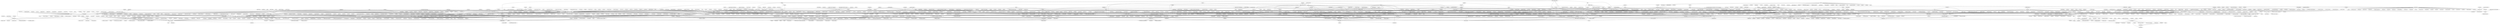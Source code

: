 strict graph "" {
	node [label="\N"];
	414	[label=Etanercept,
		src_id=5,
		weight=0.00044693902331225413];
	22	[label=Dizziness,
		src_id=175317,
		weight=0.0050781538399452715];
	414 -- 22	[weight=116.04];
	9	[label=Infection,
		src_id=178954,
		weight=0.007674300963955699];
	414 -- 9	[weight=116.04];
	1273	[label=Sargramostim,
		src_id=20,
		weight=0.0003502827751047209];
	5	[label=Chemotherapy,
		src_id=173517,
		weight=0.009431801958480084];
	1273 -- 5	[weight=157.87];
	124	[label="Immune Globulin Human",
		src_id=28,
		weight=0.0011172495409857907];
	123	[label=Baclofen,
		src_id=172,
		weight=0.0013262569609163825];
	124 -- 123	[weight=173.55];
	374	[label=Potassium,
		src_id=1306,
		weight=0.0005558800253169663];
	124 -- 374	[weight=173.55];
	58	[label=Zinc,
		src_id=1526,
		weight=0.0021446772621806108];
	124 -- 58	[weight=173.55];
	50	[label=Hypotonia,
		src_id=178665,
		weight=0.0019835593965860272];
	124 -- 50	[weight=173.55];
	106	[label=Myoclonus,
		src_id=181386,
		weight=0.0011282966681678522];
	124 -- 106	[weight=173.55];
	61	[label="Tonic convulsion",
		src_id=187142,
		weight=0.0022637293979506723];
	124 -- 61	[weight=173.55];
	1272	[label="Lutropin alfa",
		src_id=43,
		weight=0.00034931686111890666];
	60	[label=Hippocampus,
		src_id=240385,
		weight=0.002835740692753396];
	1272 -- 60	[weight=87.28];
	1271	[label=Somatotropin,
		src_id=51,
		weight=0.0003961587838304631];
	28	[label="Disease progression",
		src_id=175268,
		weight=0.005131666123730825];
	1271 -- 28	[weight=157.87];
	1270	[label="Interferon beta-1a",
		src_id=59,
		weight=0.00014955145552512578];
	44	[label=Lamotrigine,
		src_id=542,
		weight=0.0027088018970905037];
	1270 -- 44	[weight=9.8];
	1269	[label=Vasopressin,
		src_id=65,
		weight=0.00032793281032203014];
	2	[label=Pyrexia,
		src_id=184658,
		weight=0.013834545855863667];
	1269 -- 2	[weight=173.55];
	1268	[label=Hyaluronidase,
		src_id=68,
		weight=0.0003612661963395148];
	8	[label=Acetaminophen,
		src_id=307,
		weight=0.00923439300453202];
	1268 -- 8	[weight=116.04];
	413	[label=Rituximab,
		src_id=71,
		weight=0.0005469075018515752];
	3	[label="Blood ketone body",
		src_id=172233,
		weight=0.012285626842480775];
	413 -- 3	[weight=173.55];
	413 -- 2	[weight=173.55];
	1267	[label="Botulinum Toxin Type A",
		src_id=79,
		weight=0.0003150746479145619];
	32	[label=Clonazepam,
		src_id=1052,
		weight=0.004564254876820314];
	1267 -- 32	[weight=124.25];
	1266	[label=Oxytocin,
		src_id=100,
		weight=0.0003561223125783622];
	31	[label="Convulsion neonatal",
		src_id=174368,
		weight=0.004365480301689438];
	1266 -- 31	[weight=173.55];
	1265	[label=Natalizumab,
		src_id=101,
		weight=0.00017098452306648374];
	102	[label="Partial seizures",
		src_id=182927,
		weight=0.0030822517062257053];
	1265 -- 102	[weight=9.5];
	1264	[label=Cyanocobalamin,
		src_id=108,
		weight=0.00027228058223822927];
	17	[label="Lumbar puncture",
		src_id=180161,
		weight=0.004072755852892868];
	1264 -- 17	[weight=173.55];
	1263	[label="L-Lysine",
		src_id=116,
		weight=0.00025832635899042476];
	1263 -- 17	[weight=157.87];
	1262	[label="Vitamin C",
		src_id=118,
		weight=0.00022979888056705354];
	97	[label=Stress,
		src_id=186464,
		weight=0.00210145184886476];
	1262 -- 97	[weight=43.09];
	412	[label="L-Glutamine",
		src_id=122,
		weight=0.000480746770159248];
	412 -- 17	[weight=173.55];
	36	[label=Neurotoxicity,
		src_id=181782,
		weight=0.0027820785299606187];
	412 -- 36	[weight=173.55];
	1261	[label=Methionine,
		src_id=126,
		weight=0.00022368230085001992];
	115	[label=Blindness,
		src_id=171894,
		weight=0.001553886832710015];
	1261 -- 115	[weight=19.16];
	1260	[label="Glutamic Acid",
		src_id=134,
		weight=0.0003390201855262619];
	41	[label="Atonic seizures",
		src_id=171063,
		weight=0.003932904341367281];
	1260 -- 41	[weight=173.55];
	411	[label=Glutathione,
		src_id=135,
		weight=0.0005469075018515752];
	411 -- 3	[weight=173.55];
	411 -- 2	[weight=173.55];
	1259	[label="Phosphatidyl serine",
		src_id=136,
		weight=0.0003910576393867233];
	35	[label="Attention deficit/hyperactivity disorder",
		src_id=171101,
		weight=0.004987219397657324];
	1259 -- 35	[weight=173.55];
	1258	[label=Glycine,
		src_id=137,
		weight=0.0003208801709865578];
	117	[label=Alcoholism,
		src_id=169973,
		weight=0.0020668458674781356];
	1258 -- 117	[weight=173.55];
	1257	[label=Creatine,
		src_id=140,
		weight=0.0002704481611936441];
	18	[label="Treatment failure",
		src_id=187369,
		weight=0.0035460089019513957];
	1257 -- 18	[weight=173.55];
	1256	[label="L-Tryptophan",
		src_id=142,
		weight=0.0002793967829100081];
	119	[label=Serotonin,
		src_id=7810,
		weight=0.0018430830335381062];
	1256 -- 119	[weight=91.82];
	1255	[label="L-Cysteine",
		src_id=143,
		weight=0.0003685644993486815];
	79	[label=Irritability,
		src_id=179437,
		weight=0.0025887635043176];
	1255 -- 79	[weight=144.8];
	1254	[label="L-Threonine",
		src_id=148,
		weight=0.0003097341577474703];
	38	[label=Inflammation,
		src_id=178993,
		weight=0.0034713201433843933];
	1254 -- 38	[weight=91.82];
	1253	[label="Folic Acid",
		src_id=150,
		weight=0.0005105626836122783];
	66	[label=Infant,
		src_id=178934,
		weight=0.0026833578605595073];
	1253 -- 66	[weight=288.59];
	1252	[label=Icosapent,
		src_id=151,
		weight=0.00036637207499176584];
	1252 -- 35	[weight=157.87];
	1251	[label="L-Alanine",
		src_id=152,
		weight=0.0003097341577474703];
	1251 -- 38	[weight=91.82];
	410	[label="Vitamin A",
		src_id=154,
		weight=0.00044304868292717437];
	25	[label="gamma-Aminobutyric acid",
		src_id=2399,
		weight=0.0027141057051256008];
	410 -- 25	[weight=173.55];
	56	[label=Apnoea,
		src_id=170739,
		weight=0.0026702416369877827];
	410 -- 56	[weight=173.55];
	1250	[label="Vitamin E",
		src_id=155,
		weight=0.0001741233407278931];
	70	[label=Surgery,
		src_id=186589,
		weight=0.002672925811805501];
	1250 -- 70	[weight=12.13];
	178	[label=Pyridoxine,
		src_id=156,
		weight=0.0013799071440576017];
	178 -- 58	[weight=518.66];
	178 -- 50	[weight=314.74];
	54	[label="Infantile spasms",
		src_id=178941,
		weight=0.0029802974933547683];
	178 -- 54	[weight=305.51];
	159	[label=Lipids,
		src_id=180038,
		weight=0.0009229571930687384];
	178 -- 159	[weight=173.55];
	1249	[label=Cholecalciferol,
		src_id=160,
		weight=0.0002678383148076431];
	21	[label=Nausea,
		src_id=181546,
		weight=0.005978643381175841];
	1249 -- 21	[weight=116.04];
	1248	[label=Fluvoxamine,
		src_id=167,
		weight=0.0004775104068116409];
	6	[label=Fluoxetine,
		src_id=461,
		weight=0.007878109332361138];
	1248 -- 6	[weight=288.59];
	408	[label=Tramadol,
		src_id=184,
		weight=0.0004972289588314851];
	123 -- 408	[weight=173.55];
	227	[label=Clonidine,
		src_id=562,
		weight=0.0006285239343016686];
	123 -- 227	[weight=173.55];
	136	[label="Depressed mood",
		src_id=175022,
		weight=0.000990832079700131];
	123 -- 136	[weight=173.55];
	81	[label="Emotional distress",
		src_id=175782,
		weight=0.0021589112214899435];
	123 -- 81	[weight=247.51];
	128	[label="Sexual dysfunction",
		src_id=185812,
		weight=0.000990832079700131];
	123 -- 128	[weight=173.55];
	409	[label=Amphetamine,
		src_id=173,
		weight=0.0005043628641359457];
	68	[label=Cocaine,
		src_id=893,
		weight=0.0025469238752691254];
	409 -- 68	[weight=173.55];
	92	[label=Dopamine,
		src_id=974,
		weight=0.0018480494784227398];
	409 -- 92	[weight=173.55];
	1247	[label=Nicotine,
		src_id=175,
		weight=0.00033678463979817214];
	46	[label="Pregnancy test",
		src_id=184020,
		weight=0.0027833757615979677];
	1247 -- 46	[weight=173.55];
	232	[label=Lorazepam,
		src_id=177,
		weight=0.0012090922340287987];
	583	[label="Panic attack",
		src_id=182745,
		weight=0.00027471714564642564];
	232 -- 583	[weight=83.17];
	15	[label="Respiratory depression",
		src_id=185127,
		weight=0.006999188016417444];
	232 -- 15	[weight=256.64];
	245	[label="Status epilepticus",
		src_id=186374,
		weight=0.000682458950450888];
	232 -- 245	[weight=205.73];
	1246	[label=Esmolol,
		src_id=178,
		weight=0.00033306134864918336];
	10	[label=Hypotension,
		src_id=178653,
		weight=0.009249354232191207];
	1246 -- 10	[weight=144.8];
	1245	[label=Carbidopa,
		src_id=181,
		weight=0.0003143674341051739];
	47	[label="Parkinson's disease",
		src_id=182898,
		weight=0.0036111110332118636];
	1245 -- 47	[weight=108.85];
	151	[label="Sleep apnoea syndrome",
		src_id=185998,
		weight=0.0018834640510398788];
	408 -- 151	[weight=173.55];
	1244	[label=Fluconazole,
		src_id=187,
		weight=0.0003256288502004466];
	1	[label="Endotracheal intubation",
		src_id=175952,
		weight=0.01700711313594279];
	1244 -- 1	[weight=173.55];
	1243	[label=Caffeine,
		src_id=192,
		weight=0.00036637207499176584];
	1243 -- 35	[weight=157.87];
	1242	[label=Sildenafil,
		src_id=194,
		weight=0.0003256288502004466];
	1242 -- 1	[weight=173.55];
	1241	[label=Reserpine,
		src_id=197,
		weight=0.00029155671654872454];
	120	[label=Gabapentin,
		src_id=982,
		weight=0.002933995596024822];
	1241 -- 120	[weight=96.86];
	407	[label=Citalopram,
		src_id=206,
		weight=0.0011256633704574805];
	407 -- 6	[weight=576.18];
	62	[label=Psychotherapy,
		src_id=184451,
		weight=0.0025070200365993043];
	407 -- 62	[weight=314.74];
	1240	[label=Eletriptan,
		src_id=207,
		weight=0.00030411839110041077];
	76	[label=Migraine,
		src_id=180996,
		weight=0.002738344545165178];
	1240 -- 76	[weight=124.25];
	1239	[label=Lovastatin,
		src_id=218,
		weight=0.00024905586331663376];
	208	[label="Cognitive disorder",
		src_id=173888,
		weight=0.0008990776743469323];
	1239 -- 208	[weight=50.3];
	1238	[label=Pregabalin,
		src_id=221,
		weight=0.001021538501751695];
	1238 -- 102	[weight=161.52];
	1237	[label=Nevirapine,
		src_id=229,
		weight=0.0003326709724401305];
	1237 -- 66	[weight=157.87];
	1236	[label=Ziprasidone,
		src_id=237,
		weight=0.0004883039172421292];
	7	[label=Olanzapine,
		src_id=324,
		weight=0.006876240606000317];
	1236 -- 7	[weight=288.59];
	146	[label=Phenytoin,
		src_id=243,
		weight=0.0025677087332490784];
	52	[label=Carbamazepine,
		src_id=551,
		weight=0.004585282660516799];
	146 -- 52	[weight=335.81];
	1151	[label=Probenecid,
		src_id=1017,
		weight=0.00021878893254685374];
	146 -- 1151	[weight=39.35];
	145	[label=Phenobarbital,
		src_id=1158,
		weight=0.0027647012676730817];
	146 -- 145	[weight=397.03];
	369	[label=Telaprevir,
		src_id=5136,
		weight=0.00030338141520841076];
	146 -- 369	[weight=39.35];
	767	[label=Gout,
		src_id=177495,
		weight=0.00021878893254685374];
	146 -- 767	[weight=39.35];
	1235	[label=Doxycycline,
		src_id=245,
		weight=0.0003612661963395148];
	1235 -- 8	[weight=116.04];
	1234	[label=Ropinirole,
		src_id=259,
		weight=0.00027228058223822927];
	1234 -- 17	[weight=173.55];
	231	[label=Topiramate,
		src_id=264,
		weight=0.0010719018721023982];
	231 -- 145	[weight=304.14];
	1123	[label="Sodium bicarbonate",
		src_id=1336,
		weight=0.00019554523235892202];
	231 -- 1123	[weight=31.27];
	521	[label="Renal tubular acidosis",
		src_id=185082,
		weight=0.00019554523235892202];
	231 -- 521	[weight=31.27];
	1233	[label=Theophylline,
		src_id=268,
		weight=0.00047945634595814387];
	12	[label="General anaesthesia",
		src_id=177267,
		weight=0.0074302636360014575];
	1233 -- 12	[weight=314.74];
	230	[label=Lidocaine,
		src_id=272,
		weight=0.0011730730235345894];
	33	[label=Propofol,
		src_id=804,
		weight=0.00508051863954242];
	230 -- 33	[weight=370.76];
	324	[label=Contraception,
		src_id=174350,
		weight=0.0006604733017582512];
	230 -- 324	[weight=157.87];
	163	[label=Fear,
		src_id=176601,
		weight=0.0011958108937245675];
	230 -- 163	[weight=288.59];
	229	[label=Venlafaxine,
		src_id=276,
		weight=0.0006963761255573685];
	228	[label=Haloperidol,
		src_id=491,
		weight=0.0010464221671283229];
	229 -- 228	[weight=173.55];
	222	[label=Sertraline,
		src_id=1088,
		weight=0.0008250921306268515];
	229 -- 222	[weight=173.55];
	220	[label=Quetiapine,
		src_id=1208,
		weight=0.001120908363473445];
	229 -- 220	[weight=173.55];
	1232	[label=Etonogestrel,
		src_id=285,
		weight=0.00023544774131573805];
	166	[label="Drug interaction",
		src_id=175376,
		weight=0.000887588892321231];
	1232 -- 166	[weight=50.3];
	177	[label=Morphine,
		src_id=286,
		weight=0.0019337242251129952];
	224	[label=Fentanyl,
		src_id=799,
		weight=0.0016303137517992225];
	177 -- 224	[weight=691.22];
	177 -- 1	[weight=399.2];
	189	[label="Muscle relaxant therapy",
		src_id=181266,
		weight=0.0013429207896706974];
	177 -- 189	[weight=346.11];
	265	[label=Paraesthesia,
		src_id=182787,
		weight=0.0004907060065701546];
	177 -- 265	[weight=173.55];
	406	[label=Bupivacaine,
		src_id=288,
		weight=0.0009671473734612268];
	406 -- 12	[weight=399.2];
	34	[label="Procedural pain",
		src_id=184110,
		weight=0.005351878769127278];
	406 -- 34	[weight=399.2];
	1231	[label="Tranexamic Acid",
		src_id=293,
		weight=0.0003256288502004466];
	1231 -- 1	[weight=173.55];
	176	[label="Valproic Acid",
		src_id=304,
		weight=0.003277289885216969];
	176 -- 44	[weight=307.92];
	176 -- 52	[weight=390.95];
	985	[label="Arthropod sting",
		src_id=170962,
		weight=0.00017065367590635502];
	176 -- 985	[weight=17.92];
	210	[label="Blood sodium",
		src_id=172362,
		weight=0.001448497024698381];
	176 -- 210	[weight=228.4];
	1228	[label=Phenylephrine,
		src_id=377,
		weight=0.0006025816728482888];
	8 -- 1228	[weight=231.07];
	1227	[label=Nimodipine,
		src_id=382,
		weight=0.0003612661963395148];
	8 -- 1227	[weight=116.04];
	1225	[label=Alprazolam,
		src_id=393,
		weight=0.0005458139010120077];
	8 -- 1225	[weight=204.01];
	1216	[label=Levothyroxine,
		src_id=440,
		weight=0.0003612661963395148];
	8 -- 1216	[weight=116.04];
	1207	[label=Dextromethorphan,
		src_id=501,
		weight=0.0005724146159744631];
	8 -- 1207	[weight=216.69];
	396	[label=Doxapram,
		src_id=548,
		weight=0.0010169902283036548];
	8 -- 396	[weight=231.07];
	1197	[label=Linezolid,
		src_id=588,
		weight=0.0003612661963395148];
	8 -- 1197	[weight=116.04];
	1182	[label=Norethisterone,
		src_id=703,
		weight=0.0003612661963395148];
	8 -- 1182	[weight=116.04];
	1170	[label=Guaifenesin,
		src_id=860,
		weight=0.0006025816728482888];
	8 -- 1170	[weight=231.07];
	1158	[label="Ethinyl Estradiol",
		src_id=963,
		weight=0.00033286133193954264];
	8 -- 1158	[weight=102.5];
	1141	[label=Amiodarone,
		src_id=1102,
		weight=0.0003612661963395148];
	8 -- 1141	[weight=116.04];
	1114	[label=Uridine,
		src_id=2596,
		weight=0.00034618266790260193];
	8 -- 1114	[weight=108.85];
	1111	[label="D-Glucuronic Acid",
		src_id=2977,
		weight=0.0003612661963395148];
	8 -- 1111	[weight=116.04];
	973	[label=Bacteraemia,
		src_id=171212,
		weight=0.0003612661963395148];
	8 -- 973	[weight=116.04];
	957	[label="Blood bilirubin",
		src_id=171971,
		weight=0.0003612661963395148];
	8 -- 957	[weight=116.04];
	897	[label="Cerebral hypoperfusion",
		src_id=173382,
		weight=0.0003612661963395148];
	8 -- 897	[weight=116.04];
	808	[label=Endocarditis,
		src_id=175857,
		weight=0.0003612661963395148];
	8 -- 808	[weight=116.04];
	779	[label=Gastrectomy,
		src_id=177060,
		weight=0.00034618266790260193];
	8 -- 779	[weight=108.85];
	732	[label=Hypersomnia,
		src_id=178512,
		weight=0.0006025816728482888];
	8 -- 732	[weight=231.07];
	713	[label=Immunodeficiency,
		src_id=178769,
		weight=0.00034618266790260193];
	8 -- 713	[weight=108.85];
	594	[label=Osteoarthritis,
		src_id=182419,
		weight=0.0003612661963395148];
	8 -- 594	[weight=116.04];
	593	[label=Osteomyelitis,
		src_id=182433,
		weight=0.0003612661963395148];
	8 -- 593	[weight=116.04];
	589	[label=Overdose,
		src_id=182586,
		weight=0.0005458139010120077];
	8 -- 589	[weight=204.01];
	435	[label=Vasoconstriction,
		src_id=188343,
		weight=0.0003612661963395148];
	8 -- 435	[weight=116.04];
	405	[label=Amitriptyline,
		src_id=312,
		weight=0.00050304268999854];
	405 -- 6	[weight=144.8];
	167	[label="Diabetic neuropathy",
		src_id=175170,
		weight=0.0017825599472312053];
	405 -- 167	[weight=144.8];
	1230	[label=Methadone,
		src_id=323,
		weight=0.0004408621689904011];
	80	[label="Induction and maintenance of anaesthesia",
		src_id=178930,
		weight=0.0020415394354370182];
	1230 -- 80	[weight=165.34];
	403	[label=Clozapine,
		src_id=353,
		weight=0.000859241211127964];
	7 -- 403	[weight=288.59];
	401	[label=Mirtazapine,
		src_id=360,
		weight=0.0004841848432408903];
	7 -- 401	[weight=144.8];
	400	[label=Palonosetron,
		src_id=367,
		weight=0.0005529454399265718];
	7 -- 400	[weight=157.87];
	393	[label=Aprepitant,
		src_id=659,
		weight=0.0005529454399265718];
	7 -- 393	[weight=157.87];
	391	[label=Risperidone,
		src_id=720,
		weight=0.0004841848432408903];
	7 -- 391	[weight=144.8];
	388	[label=Perphenazine,
		src_id=836,
		weight=0.0005172527510964296];
	7 -- 388	[weight=157.87];
	382	[label=Doxepin,
		src_id=1126,
		weight=0.0005172527510964296];
	7 -- 382	[weight=157.87];
	381	[label=Bupropion,
		src_id=1140,
		weight=0.00045617705900517335];
	7 -- 381	[weight=133.73];
	378	[label=Aripiprazole,
		src_id=1222,
		weight=0.0004321920730472153];
	7 -- 378	[weight=124.25];
	377	[label=Paliperidone,
		src_id=1250,
		weight=0.0004841848432408903];
	7 -- 377	[weight=144.8];
	368	[label=Asenapine,
		src_id=5489,
		weight=0.0005172527510964296];
	7 -- 368	[weight=157.87];
	367	[label=Vilazodone,
		src_id=5746,
		weight=0.0005172527510964296];
	7 -- 367	[weight=157.87];
	366	[label=Desvenlafaxine,
		src_id=5760,
		weight=0.0005172527510964296];
	7 -- 366	[weight=157.87];
	365	[label=Lurasidone,
		src_id=7792,
		weight=0.0005172527510964296];
	7 -- 365	[weight=157.87];
	846	[label="Dermatitis exfoliative",
		src_id=175043,
		weight=0.00032049455798760116];
	7 -- 846	[weight=157.87];
	833	[label="Drug tolerance decreased",
		src_id=175409,
		weight=0.00032049455798760116];
	7 -- 833	[weight=157.87];
	826	[label=Dysphoria,
		src_id=175497,
		weight=0.00032049455798760116];
	7 -- 826	[weight=157.87];
	820	[label="Eating disorder",
		src_id=175560,
		weight=0.00032049455798760116];
	7 -- 820	[weight=157.87];
	799	[label="Euphoric mood",
		src_id=176223,
		weight=0.00032049455798760116];
	7 -- 799	[weight=157.87];
	192	[label=Mania,
		src_id=180503,
		weight=0.0022222109816275627];
	7 -- 192	[weight=288.59];
	280	[label="Metabolic syndrome",
		src_id=180825,
		weight=0.0005172527510964296];
	7 -- 280	[weight=157.87];
	279	[label="Metastases to meninges",
		src_id=180869,
		weight=0.0005529454399265718];
	7 -- 279	[weight=157.87];
	571	[label="Personality disorder",
		src_id=183302,
		weight=0.00030371618952480524];
	7 -- 571	[weight=144.8];
	508	[label="Schizophreniform disorder",
		src_id=185582,
		weight=0.00032049455798760116];
	7 -- 508	[weight=157.87];
	475	[label="Substance use",
		src_id=186529,
		weight=0.0005218734914810055];
	7 -- 475	[weight=314.74];
	404	[label=Clobazam,
		src_id=339,
		weight=0.0010542667158378064];
	404 -- 32	[weight=346.11];
	193	[label="Lennox-Gastaut syndrome",
		src_id=179861,
		weight=0.001277255474624422];
	404 -- 193	[weight=288.59];
	99	[label=Schizophrenia,
		src_id=185574,
		weight=0.0024034992135288607];
	403 -- 99	[weight=266.47];
	402	[label=Levonorgestrel,
		src_id=357,
		weight=0.0005310507452165886];
	11	[label=Haemorrhage,
		src_id=177684,
		weight=0.006691120578619664];
	402 -- 11	[weight=157.87];
	402 -- 46	[weight=157.87];
	401 -- 6	[weight=144.8];
	400 -- 5	[weight=157.87];
	1229	[label=Mexiletine,
		src_id=369,
		weight=0.00034994474094725443];
	125	[label="Trigeminal neuralgia",
		src_id=187430,
		weight=0.0021237639734750834];
	1229 -- 125	[weight=157.87];
	1226	[label=Progesterone,
		src_id=385,
		weight=0.00041850992154029927];
	316	[label="Drug resistance",
		src_id=175397,
		weight=0.0006757932901891405];
	1226 -- 316	[weight=173.55];
	1224	[label=Rosiglitazone,
		src_id=401,
		weight=0.00036787959080685574];
	63	[label=Neurosurgery,
		src_id=181778,
		weight=0.002248344187489517];
	1224 -- 63	[weight=173.55];
	1223	[label=Pramipexole,
		src_id=402,
		weight=0.0003143674341051739];
	1223 -- 47	[weight=108.85];
	1222	[label=Ampicillin,
		src_id=404,
		weight=0.00032793281032203014];
	1222 -- 2	[weight=173.55];
	1221	[label=Methylphenidate,
		src_id=411,
		weight=0.0012060433613470293];
	1221 -- 35	[weight=691.22];
	1220	[label=Zolpidem,
		src_id=414,
		weight=0.0003443213068769357];
	24	[label=Cannabis,
		src_id=240914,
		weight=0.005316050126516236];
	1220 -- 24	[weight=133.73];
	399	[label=Streptozocin,
		src_id=417,
		weight=0.000537812752944704];
	399 -- 6	[weight=157.87];
	399 -- 167	[weight=157.87];
	1219	[label="Nitric Oxide",
		src_id=424,
		weight=0.00028155651377957615];
	111	[label=Disability,
		src_id=175257,
		weight=0.0016445519191547878];
	1219 -- 111	[weight=51.75];
	1218	[label=Allopurinol,
		src_id=426,
		weight=0.00031617438100087035];
	27	[label="Mental retardation",
		src_id=180783,
		weight=0.003707995380571655];
	1218 -- 27	[weight=133.73];
	1217	[label=Trimethoprim,
		src_id=429,
		weight=0.00034588091747482286];
	4	[label=Hypersensitivity,
		src_id=178510,
		weight=0.01217710237193367];
	1217 -- 4	[weight=173.55];
	398	[label=Pethidine,
		src_id=443,
		weight=0.0007446564001452722];
	398 -- 33	[weight=266.47];
	57	[label="Sodium Chloride",
		src_id=8096,
		weight=0.003030349578157609];
	398 -- 57	[weight=266.47];
	1215	[label=Imipramine,
		src_id=447,
		weight=0.00030113478824030494];
	110	[label="Drug therapy",
		src_id=175405,
		weight=0.0017492310637810388];
	1215 -- 110	[weight=91.82];
	1214	[label=Ketorolac,
		src_id=454,
		weight=0.000353139815269776];
	1214 -- 11	[weight=173.55];
	1213	[label=Dronabinol,
		src_id=459,
		weight=0.000898850311866963];
	1213 -- 24	[weight=461.15];
	1183	[label=Paroxetine,
		src_id=701,
		weight=0.0006153670213664487];
	6 -- 1183	[weight=399.2];
	6 -- 391	[weight=144.8];
	6 -- 388	[weight=157.87];
	6 -- 382	[weight=157.87];
	6 -- 381	[weight=133.73];
	1136	[label=Escitalopram,
		src_id=1159,
		weight=0.0004058214775177928];
	6 -- 1136	[weight=231.07];
	6 -- 378	[weight=124.25];
	6 -- 377	[weight=144.8];
	6 -- 368	[weight=157.87];
	6 -- 367	[weight=157.87];
	6 -- 366	[weight=157.87];
	6 -- 365	[weight=157.87];
	6 -- 119	[weight=432.39];
	918	[label="Bulimia nervosa",
		src_id=172802,
		weight=0.00031459008627457853];
	6 -- 918	[weight=157.87];
	854	[label=Delinquency,
		src_id=174949,
		weight=0.00031459008627457853];
	6 -- 854	[weight=157.87];
	717	[label=Hypoventilation,
		src_id=178673,
		weight=0.00031459008627457853];
	6 -- 717	[weight=157.87];
	77	[label="Major depression",
		src_id=180375,
		weight=0.0024056098672598936];
	6 -- 77	[weight=415.13];
	6 -- 280	[weight=157.87];
	647	[label="Mood swings",
		src_id=181119,
		weight=0.0002983005468818352];
	6 -- 647	[weight=144.8];
	267	[label="Orthostatic hypotension",
		src_id=182398,
		weight=0.000537812752944704];
	6 -- 267	[weight=157.87];
	455	[label="Thermal burn",
		src_id=186899,
		weight=0.0002983005468818352];
	6 -- 455	[weight=144.8];
	397	[label=Chlordiazepoxide,
		src_id=464,
		weight=0.0005515489624278422];
	173	[label=Ketamine,
		src_id=1205,
		weight=0.0011370861183293364];
	397 -- 173	[weight=173.55];
	23	[label="Drug abuse",
		src_id=175347,
		weight=0.004175837469078238];
	397 -- 23	[weight=173.55];
	1212	[label=Duloxetine,
		src_id=465,
		weight=0.00034462661049045604];
	1212 -- 81	[weight=173.55];
	1211	[label=Chlorpromazine,
		src_id=466,
		weight=0.0003545734728261997];
	37	[label=Insomnia,
		src_id=179162,
		weight=0.004205182503377098];
	1211 -- 37	[weight=157.87];
	1210	[label=Buspirone,
		src_id=479,
		weight=0.00030521229935944426];
	104	[label="Neurological examination",
		src_id=181742,
		weight=0.0023343912812711226];
	1210 -- 104	[weight=79.43];
	1209	[label=Oxycodone,
		src_id=486,
		weight=0.00030113478824030494];
	1209 -- 110	[weight=91.82];
	122	[label=Dexmedetomidine,
		src_id=620,
		weight=0.0021643092695498274];
	228 -- 122	[weight=314.74];
	228 -- 220	[weight=346.11];
	1208	[label=Ritonavir,
		src_id=492,
		weight=0.0001720314477423525];
	1208 -- 52	[weight=16.0];
	1206	[label=Albendazole,
		src_id=505,
		weight=0.000397045447878492];
	1206 -- 9	[weight=204.01];
	1205	[label=Cyclophosphamide,
		src_id=518,
		weight=0.0005101875434493858];
	1205 -- 5	[weight=266.47];
	1059	[label=Cherry,
		src_id=8591,
		weight=0.00014955145552512578];
	44 -- 1059	[weight=9.8];
	87	[label="Bipolar disorder",
		src_id=171758,
		weight=0.0036599140085545848];
	44 -- 87	[weight=306.48];
	797	[label=Excoriation,
		src_id=176257,
		weight=0.00017806669474819704];
	44 -- 797	[weight=18.61];
	778	[label="Gastric bypass",
		src_id=177066,
		weight=0.00014955145552512578];
	44 -- 778	[weight=9.8];
	777	[label="Gastric pH",
		src_id=177101,
		weight=0.00014955145552512578];
	44 -- 777	[weight=9.8];
	663	[label="Meningitis aseptic",
		src_id=180709,
		weight=0.00014955145552512578];
	44 -- 663	[weight=9.8];
	619	[label=Neurofibromatosis,
		src_id=181728,
		weight=0.00014955145552512578];
	44 -- 619	[weight=9.8];
	610	[label="Obesity surgery",
		src_id=181983,
		weight=0.00014955145552512578];
	44 -- 610	[weight=9.8];
	525	[label="Relapsing-remitting multiple sclerosis",
		src_id=184964,
		weight=0.00014955145552512578];
	44 -- 525	[weight=9.8];
	396 -- 1	[weight=346.11];
	175	[label=Oxcarbazepine,
		src_id=762,
		weight=0.001355513994386374];
	52 -- 175	[weight=184.34];
	1162	[label=Tipranavir,
		src_id=918,
		weight=0.0001720314477423525];
	52 -- 1162	[weight=16.0];
	1070	[label=Dolutegravir,
		src_id=7884,
		weight=0.0001720314477423525];
	52 -- 1070	[weight=16.0];
	1056	[label=Lettuce,
		src_id=8609,
		weight=0.0001720314477423525];
	52 -- 1056	[weight=16.0];
	52 -- 115	[weight=143.31];
	755	[label="Hepatic fibrosis",
		src_id=177897,
		weight=0.0001720314477423525];
	52 -- 755	[weight=16.0];
	541	[label=Progesterone,
		src_id=184202,
		weight=0.0001720314477423525];
	52 -- 541	[weight=16.0];
	1204	[label=Propranolol,
		src_id=558,
		weight=0.0003443213068769357];
	1204 -- 24	[weight=133.73];
	1203	[label=Atropine,
		src_id=559,
		weight=0.00039522553399252454];
	42	[label=Anaesthesia,
		src_id=170206,
		weight=0.0036355257615612695];
	1203 -- 42	[weight=182.64];
	1202	[label=Fenfluramine,
		src_id=561,
		weight=0.0002979624139769042];
	154	[label="pH body fluid",
		src_id=183313,
		weight=0.0010647912248535987];
	1202 -- 154	[weight=157.87];
	227 -- 122	[weight=173.55];
	112	[label=Detoxification,
		src_id=175066,
		weight=0.0014779386671052235];
	227 -- 112	[weight=173.55];
	1201	[label="L-Carnitine",
		src_id=570,
		weight=0.00048000570634243526];
	48	[label=Ketosis,
		src_id=179595,
		weight=0.0035933458374655526];
	1201 -- 48	[weight=288.59];
	1200	[label=Diclofenac,
		src_id=573,
		weight=0.0002992186008048657];
	1200 -- 12	[weight=157.87];
	1199	[label=Ethosuximide,
		src_id=580,
		weight=0.00024118633868674562];
	1199 -- 54	[weight=108.85];
	1198	[label=Labetalol,
		src_id=585,
		weight=0.00033306134864918336];
	1198 -- 10	[weight=144.8];
	226	[label=Thiopental,
		src_id=586,
		weight=0.0008027004703301376];
	226 -- 1	[weight=173.55];
	226 -- 4	[weight=173.55];
	226 -- 15	[weight=173.55];
	395	[label=Ivermectin,
		src_id=589,
		weight=0.0006322445549652602];
	395 -- 9	[weight=216.69];
	158	[label="Loss of consciousness",
		src_id=180127,
		weight=0.001025233272809786];
	395 -- 158	[weight=173.55];
	1196	[label=Nicardipine,
		src_id=609,
		weight=0.00033306134864918336];
	1196 -- 10	[weight=144.8];
	1195	[label=Testosterone,
		src_id=611,
		weight=0.00017527008621788629];
	1195 -- 87	[weight=34.18];
	122 -- 33	[weight=494.01];
	118	[label="Alcohol withdrawal syndrome",
		src_id=169963,
		weight=0.0022632658655833116];
	122 -- 118	[weight=432.39];
	661	[label=Menorrhagia,
		src_id=180772,
		weight=0.00029889752883180485];
	122 -- 661	[weight=173.55];
	244	[label="Substance abuse",
		src_id=186527,
		weight=0.0009901437746068472];
	122 -- 244	[weight=173.55];
	1194	[label=Prednisone,
		src_id=622,
		weight=0.00034931686111890666];
	1194 -- 60	[weight=87.28];
	1193	[label=Inulin,
		src_id=625,
		weight=0.00013484758006193797];
	13	[label=Convulsion,
		src_id=174366,
		weight=0.010161166083094876];
	1193 -- 13	[weight=3.01];
	1192	[label=Adenosine,
		src_id=627,
		weight=0.00047945634595814387];
	1192 -- 12	[weight=314.74];
	1191	[label="Magnesium sulfate",
		src_id=640,
		weight=0.00013484758006193797];
	1191 -- 13	[weight=3.01];
	394	[label=Acamprosate,
		src_id=646,
		weight=0.000480746770159248];
	394 -- 17	[weight=173.55];
	394 -- 36	[weight=173.55];
	1190	[label=Verapamil,
		src_id=648,
		weight=0.0003147385660085864];
	1190 -- 5	[weight=133.73];
	1189	[label=Epinephrine,
		src_id=654,
		weight=0.00030179586953210733];
	1189 -- 56	[weight=173.55];
	393 -- 5	[weight=157.87];
	1188	[label=Warfarin,
		src_id=668,
		weight=0.0003252770067795405];
	1188 -- 4	[weight=157.87];
	43	[label=Midazolam,
		src_id=669,
		weight=0.003371637111861346];
	43 -- 224	[weight=173.55];
	1168	[label=Chlorhexidine,
		src_id=864,
		weight=0.000342070264161985];
	43 -- 1168	[weight=124.25];
	1057	[label=Egg,
		src_id=8599,
		weight=0.000342070264161985];
	43 -- 1057	[weight=124.25];
	43 -- 42	[weight=173.55];
	981	[label="Assisted fertilisation",
		src_id=171031,
		weight=0.000342070264161985];
	43 -- 981	[weight=124.25];
	902	[label=Cataract,
		src_id=173218,
		weight=0.000342070264161985];
	43 -- 902	[weight=124.25];
	849	[label="Dental caries",
		src_id=174986,
		weight=0.000342070264161985];
	43 -- 849	[weight=124.25];
	807	[label="Endocarditis bacterial",
		src_id=175858,
		weight=0.000342070264161985];
	43 -- 807	[weight=124.25];
	705	[label=Infertility,
		src_id=178985,
		weight=0.000342070264161985];
	43 -- 705	[weight=124.25];
	505	[label="Seizure cluster",
		src_id=185684,
		weight=0.0005645219471317711];
	43 -- 505	[weight=247.51];
	445	[label=Trismus,
		src_id=187436,
		weight=0.000342070264161985];
	43 -- 445	[weight=124.25];
	1187	[label="Mycophenolate mofetil",
		src_id=674,
		weight=0.0003502827751047209];
	1187 -- 5	[weight=157.87];
	1186	[label=Tizanidine,
		src_id=683,
		weight=0.00028120120743772755];
	1186 -- 33	[weight=144.8];
	1185	[label=Naltrexone,
		src_id=690,
		weight=0.00036685448898636855];
	1185 -- 15	[weight=173.55];
	1184	[label=Apomorphine,
		src_id=700,
		weight=0.00033306134864918336];
	1184 -- 10	[weight=144.8];
	392	[label=Rocuronium,
		src_id=714,
		weight=0.0005357297673567265];
	392 -- 1	[weight=173.55];
	392 -- 2	[weight=173.55];
	1181	[label=Riluzole,
		src_id=726,
		weight=0.0006266198666688192];
	1181 -- 28	[weight=288.59];
	1180	[label=Modafinil,
		src_id=731,
		weight=0.0005898154542117365];
	1180 -- 37	[weight=314.74];
	1179	[label=Scopolamine,
		src_id=733,
		weight=0.0003150746479145619];
	1179 -- 32	[weight=124.25];
	390	[label=Isoflurane,
		src_id=739,
		weight=0.0005536778745095193];
	390 -- 1	[weight=173.55];
	390 -- 4	[weight=173.55];
	1178	[label=Irinotecan,
		src_id=748,
		weight=0.00034588091747482286];
	1178 -- 4	[weight=173.55];
	959	[label="Blood antidiuretic hormone",
		src_id=171945,
		weight=0.00024050293424526358];
	175 -- 959	[weight=28.83];
	875	[label="Conduct disorder",
		src_id=174063,
		weight=0.00024050293424526358];
	175 -- 875	[weight=28.83];
	528	[label="Refractory cancer",
		src_id=184950,
		weight=0.00024050293424526358];
	175 -- 528	[weight=28.83];
	1177	[label=Estradiol,
		src_id=769,
		weight=0.00034520898115683943];
	14	[label=Discomfort,
		src_id=175264,
		weight=0.007102285574902095];
	1177 -- 14	[weight=157.87];
	1176	[label=Naproxen,
		src_id=774,
		weight=0.00026638578417259064];
	359	[label=Benzodiazepine,
		src_id=10185,
		weight=0.0007872635818584499];
	1176 -- 359	[weight=79.43];
	225	[label=Primidone,
		src_id=780,
		weight=0.0018709493246565358];
	225 -- 145	[weight=334.98];
	131	[label="Laboratory test",
		src_id=179654,
		weight=0.002217507970712405];
	225 -- 131	[weight=393.17];
	179	[label="Urine analysis",
		src_id=187884,
		weight=0.0016678847440967672];
	225 -- 179	[weight=393.17];
	1175	[label=Gentamicin,
		src_id=784,
		weight=0.00032793281032203014];
	1175 -- 2	[weight=173.55];
	1174	[label=Pentoxifylline,
		src_id=792,
		weight=0.0004238028304867164];
	1174 -- 28	[weight=173.55];
	186	[label="Pain assessment",
		src_id=182631,
		weight=0.0015366283357320946];
	224 -- 186	[weight=432.39];
	1156	[label=Glycopyrronium,
		src_id=972,
		weight=0.00047293450348316835];
	33 -- 1156	[weight=314.74];
	1129	[label=Dantrolene,
		src_id=1203,
		weight=0.0002959473188847907];
	33 -- 1129	[weight=157.87];
	379	[label=Sevoflurane,
		src_id=1220,
		weight=0.0007750100819655868];
	33 -- 379	[weight=288.59];
	33 -- 42	[weight=432.39];
	881	[label=Colonoscopy,
		src_id=173940,
		weight=0.0002959473188847907];
	33 -- 881	[weight=157.87];
	837	[label="Drug abuser",
		src_id=175348,
		weight=0.0002959473188847907];
	33 -- 837	[weight=157.87];
	33 -- 1	[weight=540.23];
	33 -- 21	[weight=346.11];
	238	[label=Venipuncture,
		src_id=188371,
		weight=0.00047733402652390617];
	33 -- 238	[weight=157.87];
	1173	[label=Acetazolamide,
		src_id=805,
		weight=0.00021524895366238964];
	59	[label=Diazepam,
		src_id=815,
		weight=0.002057204908749828];
	1173 -- 59	[weight=26.38];
	980	[label="Atrophic vulvovaginitis",
		src_id=171096,
		weight=0.00021524895366238964];
	59 -- 980	[weight=26.38];
	862	[label=Cystitis,
		src_id=174798,
		weight=0.00021524895366238964];
	59 -- 862	[weight=26.38];
	791	[label="Faecal incontinence",
		src_id=176521,
		weight=0.00021524895366238964];
	59 -- 791	[weight=26.38];
	712	[label="Immunoglobulin therapy",
		src_id=178774,
		weight=0.00021524895366238964];
	59 -- 712	[weight=26.38];
	187	[label=Pain,
		src_id=182630,
		weight=0.002650343836042604];
	59 -- 187	[weight=262.45];
	575	[label="Pelvic floor dyssynergia",
		src_id=182980,
		weight=0.00021524895366238964];
	59 -- 575	[weight=26.38];
	550	[label="Postictal state",
		src_id=183929,
		weight=0.00021524895366238964];
	59 -- 550	[weight=26.38];
	477	[label="Stiff person syndrome",
		src_id=186411,
		weight=0.00021524895366238964];
	59 -- 477	[weight=26.38];
	389	[label=Donepezil,
		src_id=829,
		weight=0.0005291454231260149];
	89	[label=Amnesia,
		src_id=170136,
		weight=0.002297685358415072];
	389 -- 89	[weight=116.04];
	51	[label="Dementia Alzheimer's type",
		src_id=174972,
		weight=0.0030051835251028933];
	389 -- 51	[weight=116.04];
	1172	[label=Temozolomide,
		src_id=839,
		weight=0.00031585337848136295];
	1172 -- 154	[weight=173.55];
	1171	[label=Tacrolimus,
		src_id=850,
		weight=0.00037260497499218775];
	40	[label="Brain injury",
		src_id=172600,
		weight=0.003774647723645102];
	1171 -- 40	[weight=133.73];
	1169	[label=Sirolimus,
		src_id=863,
		weight=0.0004843209491617739];
	95	[label="Tuberous sclerosis",
		src_id=187499,
		weight=0.0018322199755646884];
	1169 -- 95	[weight=288.59];
	1167	[label=Bumetanide,
		src_id=873,
		weight=0.0003561223125783622];
	1167 -- 31	[weight=173.55];
	387	[label=Granisetron,
		src_id=875,
		weight=0.0005357297673567265];
	387 -- 1	[weight=173.55];
	387 -- 2	[weight=173.55];
	174	[label=Ethanol,
		src_id=884,
		weight=0.0014159778614778417];
	174 -- 118	[weight=254.76];
	320	[label=Dependence,
		src_id=175013,
		weight=0.0010038842090341503];
	174 -- 320	[weight=409.68];
	789	[label="Febrile convulsion",
		src_id=176614,
		weight=0.00020546857391424023];
	174 -- 789	[weight=56.66];
	563	[label=Poisoning,
		src_id=183742,
		weight=0.00020546857391424023];
	174 -- 563	[weight=56.66];
	223	[label=Remifentanil,
		src_id=885,
		weight=0.0008027004703301376];
	223 -- 1	[weight=173.55];
	223 -- 4	[weight=173.55];
	223 -- 15	[weight=173.55];
	1166	[label=Ondansetron,
		src_id=890,
		weight=0.0007416985943645706];
	157	[label="Multiple sclerosis",
		src_id=181221,
		weight=0.0020979851481257423];
	1166 -- 157	[weight=346.11];
	93	[label=Tiagabine,
		src_id=892,
		weight=0.002476767620783691];
	93 -- 120	[weight=411.84];
	217	[label=Ezogabine,
		src_id=4664,
		weight=0.000894169784188763];
	93 -- 217	[weight=151.05];
	141	[label=Acidosis,
		src_id=169637,
		weight=0.0021996756853713724];
	93 -- 141	[weight=314.74];
	215	[label="Anxiety disorder",
		src_id=170662,
		weight=0.0006786230145280385];
	93 -- 215	[weight=157.87];
	977	[label="Autoimmune disorder",
		src_id=171135,
		weight=0.00035235843626313477];
	93 -- 977	[weight=173.55];
	305	[label="Generalised anxiety disorder",
		src_id=177273,
		weight=0.0005745678232280226];
	93 -- 305	[weight=173.55];
	275	[label="Myoclonic epilepsy",
		src_id=181384,
		weight=0.0005820197475124586];
	93 -- 275	[weight=173.55];
	1138	[label=Desipramine,
		src_id=1135,
		weight=0.0004306763640732166];
	68 -- 1138	[weight=346.11];
	68 -- 112	[weight=266.47];
	135	[label="Drug dependence",
		src_id=175358,
		weight=0.0019284046661877238];
	68 -- 135	[weight=576.18];
	201	[label="Frontal lobe epilepsy",
		src_id=176916,
		weight=0.000863641251350351];
	68 -- 201	[weight=144.8];
	288	[label="Juvenile myoclonic epilepsy",
		src_id=179537,
		weight=0.0005043628641359457];
	68 -- 288	[weight=173.55];
	68 -- 62	[weight=399.2];
	181	[label="Toxicologic test",
		src_id=187231,
		weight=0.0009844641933096903];
	68 -- 181	[weight=314.74];
	1165	[label=Zonisamide,
		src_id=895,
		weight=0.0003565137462286312];
	376	[label=Corticotropin,
		src_id=1268,
		weight=0.0008131604710948602];
	1165 -- 376	[weight=182.64];
	1164	[label=Amantadine,
		src_id=901,
		weight=0.0003143674341051739];
	1164 -- 47	[weight=108.85];
	1163	[label=Buprenorphine,
		src_id=907,
		weight=0.000297039441626479];
	1163 -- 320	[weight=108.85];
	1161	[label="Acetylsalicylic acid",
		src_id=931,
		weight=0.000353139815269776];
	1161 -- 11	[weight=173.55];
	1160	[label=Isoniazid,
		src_id=937,
		weight=0.0005107458104927392];
	1160 -- 32	[weight=247.51];
	121	[label=Methylprednisolone,
		src_id=945,
		weight=0.0010336980595718657];
	26	[label=Vigabatrin,
		src_id=1064,
		weight=0.0037605918050330283];
	121 -- 26	[weight=173.55];
	121 -- 25	[weight=173.55];
	19	[label="Blood lactic acid",
		src_id=172243,
		weight=0.0038714517417181103];
	121 -- 19	[weight=173.55];
	16	[label=Hypoxia,
		src_id=178678,
		weight=0.004417480815396336];
	121 -- 16	[weight=173.55];
	121 -- 17	[weight=173.55];
	121 -- 18	[weight=173.55];
	1159	[label=Zaleplon,
		src_id=948,
		weight=0.0003443213068769357];
	1159 -- 24	[weight=133.73];
	1157	[label=Isotretinoin,
		src_id=968,
		weight=0.0003502827751047209];
	1157 -- 5	[weight=157.87];
	219	[label=Levodopa,
		src_id=1219,
		weight=0.0011239433920476032];
	92 -- 219	[weight=173.55];
	92 -- 201	[weight=144.8];
	92 -- 288	[weight=173.55];
	667	[label="Medical diet",
		src_id=180654,
		weight=0.00034749320441507427];
	92 -- 667	[weight=173.55];
	92 -- 275	[weight=173.55];
	472	[label="Suicidal behaviour",
		src_id=186547,
		weight=0.00034749320441507427];
	92 -- 472	[weight=173.55];
	386	[label=Azathioprine,
		src_id=979,
		weight=0.0005469075018515752];
	386 -- 3	[weight=173.55];
	386 -- 2	[weight=173.55];
	1065	[label=Piracetam,
		src_id=8150,
		weight=0.00046350590938091266];
	120 -- 1065	[weight=192.73];
	109	[label=Elderly,
		src_id=175648,
		weight=0.002005856735342629];
	120 -- 109	[weight=210.16];
	780	[label="Gait disturbance",
		src_id=176976,
		weight=0.00044540882629259744];
	120 -- 780	[weight=182.64];
	45	[label=Rash,
		src_id=184786,
		weight=0.003472523552934491];
	120 -- 45	[weight=298.51];
	1155	[label=Busulfan,
		src_id=994,
		weight=0.00027903331900823957];
	130	[label="Neoplasm malignant",
		src_id=181636,
		weight=0.0014458399359311444];
	1155 -- 130	[weight=108.85];
	1154	[label=Sulfamethoxazole,
		src_id=1001,
		weight=0.00034588091747482286];
	1154 -- 4	[weight=173.55];
	1153	[label=Ketoconazole,
		src_id=1012,
		weight=0.00028835374192573285];
	1153 -- 80	[weight=87.28];
	1152	[label=Topotecan,
		src_id=1015,
		weight=0.0003502827751047209];
	1152 -- 5	[weight=157.87];
	1150	[label=Tolterodine,
		src_id=1021,
		weight=0.0005107458104927392];
	1150 -- 32	[weight=247.51];
	1149	[label=Selegiline,
		src_id=1022,
		weight=0.0003143674341051739];
	1149 -- 47	[weight=108.85];
	385	[label=Thalidomide,
		src_id=1026,
		weight=0.0005805960528186168];
	385 -- 11	[weight=173.55];
	385 -- 63	[weight=157.87];
	1148	[label=Memantine,
		src_id=1028,
		weight=0.0005788629685348507];
	1148 -- 51	[weight=273.45];
	384	[label=Rifampicin,
		src_id=1030,
		weight=0.0005515489624278422];
	384 -- 173	[weight=173.55];
	384 -- 23	[weight=173.55];
	1147	[label=Ibuprofen,
		src_id=1035,
		weight=0.00038211727256833294];
	88	[label="Analgesic therapy",
		src_id=170274,
		weight=0.0028683367110268008];
	1147 -- 88	[weight=185.88];
	1146	[label=Praziquantel,
		src_id=1042,
		weight=0.00041439963577985745];
	1146 -- 9	[weight=216.69];
	1145	[label=Melatonin,
		src_id=1049,
		weight=0.00046914967963232067];
	73	[label="Poor quality sleep",
		src_id=183802,
		weight=0.0025515159077550416];
	1145 -- 73	[weight=247.51];
	1122	[label=Glutethimide,
		src_id=1379,
		weight=0.0003150746479145619];
	32 -- 1122	[weight=124.25];
	1079	[label=Capsaicin,
		src_id=5830,
		weight=0.0003150746479145619];
	32 -- 1079	[weight=124.25];
	32 -- 359	[weight=279.31];
	970	[label="Baltic myoclonic epilepsy",
		src_id=171252,
		weight=0.0003150746479145619];
	32 -- 970	[weight=124.25];
	336	[label="Central pain syndrome",
		src_id=173319,
		weight=0.0009511193313648079];
	32 -- 336	[weight=216.69];
	314	[label="Drug tolerance",
		src_id=175408,
		weight=0.0005674351345302546];
	32 -- 314	[weight=137.23];
	247	[label=Sensitisation,
		src_id=185737,
		weight=0.0009511193313648079];
	32 -- 247	[weight=216.69];
	469	[label=Sunburn,
		src_id=186556,
		weight=0.0003150746479145619];
	32 -- 469	[weight=124.25];
	1144	[label=Fludarabine,
		src_id=1057,
		weight=0.00033103825095863655];
	1144 -- 5	[weight=144.8];
	1143	[label=Atorvastatin,
		src_id=1060,
		weight=0.00023544774131573805];
	1143 -- 166	[weight=50.3];
	1116	[label=Taurine,
		src_id=1860,
		weight=0.0004130592461889668];
	26 -- 1116	[weight=346.11];
	26 -- 141	[weight=471.6];
	116	[label="Autoantibody test",
		src_id=171132,
		weight=0.0010336980595718657];
	26 -- 116	[weight=173.55];
	114	[label="Blood pyruvic acid",
		src_id=172349,
		weight=0.0010336980595718657];
	26 -- 114	[weight=173.55];
	113	[label="Crohn's disease",
		src_id=174559,
		weight=0.0010336980595718657];
	26 -- 113	[weight=173.55];
	83	[label=Demyelination,
		src_id=174979,
		weight=0.0012486988759149063];
	26 -- 83	[weight=173.55];
	26 -- 54	[weight=610.02];
	105	[label=Neoplasm,
		src_id=181635,
		weight=0.0010336980595718657];
	26 -- 105	[weight=173.55];
	626	[label=Nephrolithiasis,
		src_id=181662,
		weight=0.0004130592461889668];
	26 -- 626	[weight=346.11];
	75	[label="Neural tube defect",
		src_id=181701,
		weight=0.0012486988759149063];
	26 -- 75	[weight=173.55];
	100	[label="Rasmussen encephalitis",
		src_id=184802,
		weight=0.0010336980595718657];
	26 -- 100	[weight=173.55];
	96	[label="Sturge-Weber syndrome",
		src_id=186484,
		weight=0.0010336980595718657];
	26 -- 96	[weight=173.55];
	69	[label="Systemic lupus erythematosus",
		src_id=186674,
		weight=0.0012372245181796395];
	26 -- 69	[weight=173.55];
	26 -- 95	[weight=236.3];
	222 -- 62	[weight=288.59];
	182	[label=Tension,
		src_id=186772,
		weight=0.0008614492764600023];
	222 -- 182	[weight=173.55];
	383	[label=Heparin,
		src_id=1093,
		weight=0.000480746770159248];
	383 -- 17	[weight=173.55];
	383 -- 36	[weight=173.55];
	1142	[label=Nifedipine,
		src_id=1099,
		weight=0.00018648194608034824];
	138	[label="Blood pressure",
		src_id=172305,
		weight=0.0016961299174615098];
	1142 -- 138	[weight=51.75];
	1140	[label=Carvedilol,
		src_id=1120,
		weight=0.0003502827751047209];
	1140 -- 5	[weight=157.87];
	1139	[label=Levofloxacin,
		src_id=1121,
		weight=0.00034520898115683943];
	1139 -- 14	[weight=157.87];
	1137	[label=Itraconazole,
		src_id=1151,
		weight=0.00035615489962482935];
	1137 -- 109	[weight=91.82];
	895	[label="Cerebral malaria",
		src_id=173387,
		weight=0.0002336464686187521];
	145 -- 895	[weight=56.66];
	674	[label=Malaria,
		src_id=180381,
		weight=0.0002336464686187521];
	145 -- 674	[weight=56.66];
	1135	[label=Naloxone,
		src_id=1167,
		weight=0.00043506800199598935];
	103	[label="Oxygen saturation",
		src_id=182603,
		weight=0.002342452877596578];
	1135 -- 103	[weight=266.47];
	380	[label=Desflurane,
		src_id=1173,
		weight=0.0005357297673567265];
	380 -- 1	[weight=173.55];
	380 -- 2	[weight=173.55];
	1134	[label=Flecainide,
		src_id=1179,
		weight=0.00028155651377957615];
	1134 -- 111	[weight=51.75];
	221	[label=Levetiracetam,
		src_id=1186,
		weight=0.0016536980306819267];
	221 -- 13	[weight=220.75];
	765	[label=Haemodialysis,
		src_id=177615,
		weight=0.00016949538780417015];
	221 -- 765	[weight=8.74];
	625	[label=Nephropathy,
		src_id=181664,
		weight=0.00016949538780417015];
	221 -- 625	[weight=8.74];
	1133	[label=Flumazenil,
		src_id=1189,
		weight=0.00035271607304291757];
	1133 -- 25	[weight=288.59];
	1132	[label=Clarithromycin,
		src_id=1195,
		weight=0.0003545734728261997];
	1132 -- 37	[weight=157.87];
	1131	[label=Ceftriaxone,
		src_id=1196,
		weight=0.00032629808108676896];
	1131 -- 36	[weight=173.55];
	1130	[label=Anastrozole,
		src_id=1201,
		weight=0.00013484758006193797];
	1130 -- 13	[weight=3.01];
	173 -- 42	[weight=208.07];
	315	[label="Drug screen",
		src_id=175398,
		weight=0.0005515489624278422];
	173 -- 315	[weight=173.55];
	1128	[label=Aminophylline,
		src_id=1207,
		weight=0.00047945634595814387];
	1128 -- 12	[weight=314.74];
	218	[label=Lithium,
		src_id=1316,
		weight=0.0015787970433531352];
	220 -- 218	[weight=298.51];
	1127	[label=Dexamethasone,
		src_id=1218,
		weight=0.0003083046397649253];
	78	[label="Local anaesthesia",
		src_id=180103,
		weight=0.0024014286363220755];
	1127 -- 78	[weight=173.55];
	219 -- 78	[weight=173.55];
	219 -- 47	[weight=324.54];
	379 -- 12	[weight=288.59];
	1126	[label=Epoprostenol,
		src_id=1224,
		weight=0.00036685448898636855];
	1126 -- 15	[weight=173.55];
	1125	[label=Hydralazine,
		src_id=1258,
		weight=0.00033306134864918336];
	1125 -- 10	[weight=144.8];
	376 -- 54	[weight=346.11];
	375	[label=Fosphenytoin,
		src_id=1284,
		weight=0.0009360590092179563];
	375 -- 10	[weight=324.54];
	659	[label="Mental disorder",
		src_id=180780,
		weight=0.0003948682983974106];
	375 -- 659	[weight=173.55];
	374 -- 2	[weight=231.07];
	1098	[label=Iloperidone,
		src_id=4657,
		weight=0.000209441899905396];
	218 -- 1098	[weight=62.63];
	218 -- 87	[weight=556.68];
	1124	[label=Ephedrine,
		src_id=1321,
		weight=0.0002992186008048657];
	1124 -- 12	[weight=157.87];
	20	[label=Calcium,
		src_id=1327,
		weight=0.006208383048100427];
	172	[label=Magnesium,
		src_id=1330,
		weight=0.0016176628948633082];
	20 -- 172	[weight=364.27];
	1091	[label="Parathyroid hormone",
		src_id=5283,
		weight=0.0002961507088067815];
	20 -- 1091	[weight=102.5];
	1073	[label="Uric Acid",
		src_id=7814,
		weight=0.00028633882470711886];
	20 -- 1073	[weight=96.86];
	1047	[label="Vitamin D",
		src_id=9042,
		weight=0.0005935516993807745];
	20 -- 1047	[weight=273.45];
	1042	[label=Creatinine,
		src_id=9515,
		weight=0.0005935516993807745];
	20 -- 1042	[weight=273.45];
	1031	[label="Fish oil",
		src_id=10993,
		weight=0.00028633882470711886];
	20 -- 1031	[weight=96.86];
	960	[label="Blood albumin",
		src_id=171917,
		weight=0.0004531234574437595];
	20 -- 960	[weight=192.73];
	949	[label="Blood electrolytes",
		src_id=172106,
		weight=0.0004531234574437595];
	20 -- 949	[weight=192.73];
	942	[label="Blood phosphorus",
		src_id=172294,
		weight=0.0006493263455217644];
	20 -- 942	[weight=305.51];
	932	[label="Bone loss",
		src_id=172491,
		weight=0.0002961507088067815];
	20 -- 932	[weight=102.5];
	912	[label="Cardiac failure congestive",
		src_id=173038,
		weight=0.0004727472256430847];
	20 -- 912	[weight=204.01];
	733	[label=Hyperparathyroidism,
		src_id=178492,
		weight=0.0002961507088067815];
	20 -- 733	[weight=102.5];
	724	[label=Hypocalcaemia,
		src_id=178570,
		weight=0.0002961507088067815];
	20 -- 724	[weight=102.5];
	590	[label=Osteoprotegerin,
		src_id=182454,
		weight=0.0002961507088067815];
	20 -- 590	[weight=102.5];
	574	[label=Periodontitis,
		src_id=183156,
		weight=0.0002961507088067815];
	20 -- 574	[weight=102.5];
	568	[label=Phobia,
		src_id=183413,
		weight=0.0002961507088067815];
	20 -- 568	[weight=102.5];
	473	[label="Sudden cardiac death",
		src_id=186538,
		weight=0.0002961507088067815];
	20 -- 473	[weight=102.5];
	419	[label="X-ray",
		src_id=188917,
		weight=0.0004727472256430847];
	20 -- 419	[weight=204.01];
	172 -- 58	[weight=314.74];
	143	[label=Glucose,
		src_id=8280,
		weight=0.0015553147399440337];
	172 -- 143	[weight=288.59];
	172 -- 159	[weight=173.55];
	373	[label=Neostigmine,
		src_id=1344,
		weight=0.0005357297673567265];
	373 -- 1	[weight=173.55];
	373 -- 2	[weight=173.55];
	1121	[label=Heroin,
		src_id=1393,
		weight=0.00033306134864918336];
	1121 -- 10	[weight=144.8];
	1120	[label=Ecstasy,
		src_id=1395,
		weight=0.0003443213068769357];
	1120 -- 24	[weight=133.73];
	1119	[label=Methamphetamine,
		src_id=1511,
		weight=0.00029698003311947696];
	72	[label="Psychotic disorder",
		src_id=184453,
		weight=0.0021802301550457254];
	1119 -- 72	[weight=102.5];
	372	[label=Everolimus,
		src_id=1523,
		weight=0.00047518682241403477];
	55	[label=Autism,
		src_id=171128,
		weight=0.0023710144255493937];
	372 -- 55	[weight=124.25];
	372 -- 27	[weight=124.25];
	144	[label=Iron,
		src_id=1525,
		weight=0.0009335114392424559];
	144 -- 58	[weight=173.55];
	144 -- 50	[weight=173.55];
	144 -- 106	[weight=173.55];
	144 -- 61	[weight=173.55];
	94	[label="Weight decreased",
		src_id=188823,
		weight=0.0017500200132235977];
	144 -- 94	[weight=173.55];
	142	[label="Ferrous asparto glycinate",
		src_id=9108,
		weight=0.0009335114392424559];
	58 -- 142	[weight=173.55];
	170	[label=Adolescence,
		src_id=169841,
		weight=0.0007389364029247866];
	58 -- 170	[weight=173.55];
	155	[label="Nuclear magnetic resonance imaging brain",
		src_id=181957,
		weight=0.0007389364029247866];
	58 -- 155	[weight=173.55];
	180	[label="Unresponsive to stimuli",
		src_id=187678,
		weight=0.0005690630092609643];
	58 -- 180	[weight=173.55];
	424	[label="Weight increased",
		src_id=188826,
		weight=0.0002721320670056079];
	58 -- 424	[weight=173.55];
	1118	[label=Nitrazepam,
		src_id=1528,
		weight=0.00025863841458039123];
	1118 -- 54	[weight=124.25];
	1117	[label=Prasterone,
		src_id=1633,
		weight=0.0003677925799387503];
	1117 -- 14	[weight=173.55];
	360	[label=Selenium,
		src_id=9080,
		weight=0.0006372534026880479];
	25 -- 360	[weight=288.59];
	25 -- 116	[weight=173.55];
	25 -- 114	[weight=173.55];
	332	[label="Chest X-ray",
		src_id=173538,
		weight=0.0004135333956332963];
	25 -- 332	[weight=173.55];
	25 -- 113	[weight=173.55];
	25 -- 83	[weight=173.55];
	205	[label=Diplopia,
		src_id=175251,
		weight=0.0007300251274791143];
	25 -- 205	[weight=173.55];
	25 -- 105	[weight=173.55];
	25 -- 75	[weight=173.55];
	25 -- 100	[weight=173.55];
	25 -- 96	[weight=173.55];
	25 -- 69	[weight=173.55];
	371	[label=Vorinostat,
		src_id=2413,
		weight=0.00047381757812602494];
	85	[label="Cortical dysplasia",
		src_id=174475,
		weight=0.0016733984044425005];
	371 -- 85	[weight=173.55];
	371 -- 18	[weight=173.55];
	1115	[label=Acetamide,
		src_id=2589,
		weight=0.000303989600642587];
	1115 -- 99	[weight=133.73];
	1113	[label=Pregnenolone,
		src_id=2634,
		weight=0.0003677925799387503];
	1113 -- 14	[weight=173.55];
	1112	[label=Acetylcholine,
		src_id=2951,
		weight=0.00034520898115683943];
	1112 -- 14	[weight=157.87];
	1110	[label="Butyric Acid",
		src_id=3363,
		weight=0.00034462661049045604];
	1110 -- 81	[weight=173.55];
	1109	[label=Phencyclidine,
		src_id=3370,
		weight=0.0003443213068769357];
	1109 -- 24	[weight=133.73];
	1108	[label=Doconexent,
		src_id=3537,
		weight=0.00036637207499176584];
	1108 -- 35	[weight=157.87];
	1107	[label=Formaldehyde,
		src_id=3618,
		weight=0.0003685644993486815];
	1107 -- 79	[weight=144.8];
	370	[label=Urea,
		src_id=3677,
		weight=0.0005469075018515752];
	370 -- 3	[weight=173.55];
	370 -- 2	[weight=173.55];
	1106	[label=Hypoxanthine,
		src_id=3842,
		weight=0.00031617438100087035];
	1106 -- 27	[weight=133.73];
	1105	[label=Isoquinoline,
		src_id=4081,
		weight=0.0004340804892515952];
	1105 -- 9	[weight=231.07];
	1104	[label="Lactic Acid",
		src_id=4144,
		weight=0.00027544201358511517];
	1104 -- 19	[weight=173.55];
	1103	[label=Cholesterol,
		src_id=4273,
		weight=0.00048195696506728516];
	1103 -- 3	[weight=288.59];
	1102	[label=Corticosterone,
		src_id=4378,
		weight=0.00034931686111890666];
	1102 -- 60	[weight=87.28];
	1101	[label=Lorcaserin,
		src_id=4593,
		weight=0.00013484758006193797];
	1101 -- 13	[weight=3.01];
	1100	[label=Milnacipran,
		src_id=4618,
		weight=0.00030411839110041077];
	1100 -- 76	[weight=124.25];
	1099	[label=Clevidipine,
		src_id=4638,
		weight=0.00033306134864918336];
	1099 -- 10	[weight=144.8];
	1097	[label=Lofexidine,
		src_id=4659,
		weight=0.00033306134864918336];
	1097 -- 10	[weight=144.8];
	564	[label="Pigmentation disorder",
		src_id=183486,
		weight=0.0003368161616692373];
	217 -- 564	[weight=102.5];
	515	[label="Retinal pigmentation",
		src_id=185239,
		weight=0.0003368161616692373];
	217 -- 515	[weight=102.5];
	1096	[label=Ataluren,
		src_id=4718,
		weight=0.00013484758006193797];
	1096 -- 13	[weight=3.01];
	1095	[label=Ganaxolone,
		src_id=4778,
		weight=0.0002525224665800861];
	71	[label="Sleep disorder",
		src_id=186000,
		weight=0.0026741129225828324];
	1095 -- 71	[weight=96.86];
	1094	[label=Leptin,
		src_id=4788,
		weight=0.00033680658469529526];
	1094 -- 3	[weight=173.55];
	1093	[label=Histamine,
		src_id=5011,
		weight=0.00034462661049045604];
	1093 -- 81	[weight=173.55];
	101	[label="Physical examination",
		src_id=183464,
		weight=0.002154451766821274];
	369 -- 101	[weight=39.35];
	1092	[label=Brivaracetam,
		src_id=5144,
		weight=0.00024769522307457425];
	132	[label=Infusion,
		src_id=179021,
		weight=0.0012216261717899182];
	1092 -- 132	[weight=47.01];
	1090	[label=Seletracetam,
		src_id=5333,
		weight=0.00021714338587501547];
	1090 -- 102	[weight=17.75];
	1089	[label="Mesenchymal Stem Cells",
		src_id=5353,
		weight=0.000353139815269776];
	1089 -- 11	[weight=173.55];
	1088	[label=Cenobamate,
		src_id=5424,
		weight=0.0002566594946267908];
	1088 -- 18	[weight=157.87];
	1087	[label=Acetylcysteine,
		src_id=5439,
		weight=0.00031066648870620086];
	183	[label="Social avoidant behaviour",
		src_id=186088,
		weight=0.0008001192762274241];
	1087 -- 183	[weight=91.82];
	1086	[label=Romidepsin,
		src_id=5456,
		weight=0.0004238028304867164];
	1086 -- 28	[weight=173.55];
	1085	[label=Rufinamide,
		src_id=5476,
		weight=0.00036318130415664265];
	161	[label=Hyperaesthesia,
		src_id=178414,
		weight=0.0017350954140133844];
	1085 -- 161	[weight=173.55];
	1084	[label=Ferumoxytol,
		src_id=5488,
		weight=0.0003097341577474703];
	1084 -- 38	[weight=91.82];
	1083	[label=Lacosamide,
		src_id=5491,
		weight=0.0005333758131552282];
	1083 -- 210	[weight=136.87];
	1082	[label=Armodafinil,
		src_id=5589,
		weight=0.0003545734728261997];
	1082 -- 37	[weight=157.87];
	1081	[label="Nitrous oxide",
		src_id=5750,
		weight=0.0005711457886133679];
	1081 -- 14	[weight=314.74];
	1080	[label="Beta carotene",
		src_id=5813,
		weight=0.00033680658469529526];
	1080 -- 3	[weight=173.55];
	1078	[label=Mangafodipir,
		src_id=5851,
		weight=0.00022769399825338355];
	194	[label=Injection,
		src_id=179084,
		weight=0.001012853197310492];
	1078 -- 194	[weight=70.02];
	1077	[label="Pyrithione zinc",
		src_id=5868,
		weight=0.0003208801709865578];
	1077 -- 117	[weight=173.55];
	1076	[label=Raltegravir,
		src_id=5870,
		weight=0.0003478789032619235];
	317	[label="Drug level",
		src_id=175379,
		weight=0.0008752325242147755];
	1076 -- 317	[weight=96.86];
	1075	[label=Sulthiame,
		src_id=7332,
		weight=0.00022655726768350433];
	152	[label="Psychomotor hyperactivity",
		src_id=184442,
		weight=0.0016208577400265297];
	1075 -- 152	[weight=58.52];
	1074	[label="Dichloroacetic Acid",
		src_id=7787,
		weight=0.00031617438100087035];
	1074 -- 27	[weight=133.73];
	1000	[label=Anorgasmia,
		src_id=170452,
		weight=0.0002793967829100081];
	119 -- 1000	[weight=91.82];
	934	[label="Body dysmorphic disorder",
		src_id=172432,
		weight=0.0002793967829100081];
	119 -- 934	[weight=91.82];
	802	[label="Erectile dysfunction",
		src_id=176149,
		weight=0.0002793967829100081];
	119 -- 802	[weight=91.82];
	648	[label="Monocyte count",
		src_id=181088,
		weight=0.0002793967829100081];
	119 -- 648	[weight=91.82];
	1072	[label=Perampanel,
		src_id=7842,
		weight=0.0003426545619481081];
	134	[label=Glioma,
		src_id=177386,
		weight=0.0015802380427659014];
	1072 -- 134	[weight=148.9];
	1071	[label=Pomalidomide,
		src_id=7869,
		weight=0.00028835374192573285];
	1071 -- 80	[weight=87.28];
	1069	[label=Cannabidiol,
		src_id=8006,
		weight=0.0006233979956627665];
	1069 -- 24	[weight=298.51];
	1068	[label="Sodium oxybate",
		src_id=8017,
		weight=0.0005898154542117365];
	1068 -- 37	[weight=314.74];
	1067	[label=Stiripentol,
		src_id=8063,
		weight=0.0003124069294834197];
	1067 -- 94	[weight=173.55];
	171	[label="Eslicarbazepine acetate",
		src_id=8064,
		weight=0.0013503632163987492];
	1019	[label="Acute generalised exanthematous pustulosis",
		src_id=169738,
		weight=0.0003948126696040453];
	171 -- 1019	[weight=76.02];
	171 -- 109	[weight=87.28];
	803	[label=Eosinophilia,
		src_id=176033,
		weight=0.0003948126696040453];
	171 -- 803	[weight=76.02];
	490	[label="Skin reaction",
		src_id=185974,
		weight=0.0003948126696040453];
	171 -- 490	[weight=76.02];
	927	[label=Brachytherapy,
		src_id=172569,
		weight=0.0003110782902292261];
	57 -- 927	[weight=157.87];
	893	[label="Cervix carcinoma",
		src_id=173462,
		weight=0.0003110782902292261];
	57 -- 893	[weight=157.87];
	303	[label=Glioblastoma,
		src_id=177384,
		weight=0.0005435291721681969];
	57 -- 303	[weight=157.87];
	720	[label=Hypoperfusion,
		src_id=178617,
		weight=0.0002815288633266334];
	57 -- 720	[weight=133.73];
	57 -- 194	[weight=346.11];
	156	[label=Myalgia,
		src_id=181289,
		weight=0.001250610188679239];
	57 -- 156	[weight=266.47];
	57 -- 186	[weight=346.11];
	253	[label=Radiotherapy,
		src_id=184752,
		weight=0.001080673498708893];
	57 -- 253	[weight=266.47];
	1066	[label="Carbon dioxide",
		src_id=8100,
		weight=0.000348730514274335];
	1066 -- 16	[weight=247.51];
	1064	[label="Methylene blue",
		src_id=8181,
		weight=0.0001775051007515124];
	1064 -- 87	[weight=35.51];
	1063	[label="Zinc oxide",
		src_id=8260,
		weight=0.0002992186008048657];
	1063 -- 12	[weight=157.87];
	950	[label="Blood creatine phosphokinase",
		src_id=172073,
		weight=0.00022064581905344304];
	143 -- 950	[weight=76.02];
	143 -- 19	[weight=256.64];
	308	[label=Fasting,
		src_id=176590,
		weight=0.0004969023332037025];
	143 -- 308	[weight=147.23];
	555	[label="Positron emission tomogram",
		src_id=183853,
		weight=0.00039923801733639274];
	143 -- 555	[weight=208.07];
	1062	[label="Amino acids",
		src_id=8309,
		weight=0.00043779129872060124];
	1062 -- 21	[weight=247.51];
	1061	[label="Sodium phosphate",
		src_id=8328,
		weight=0.0003677925799387503];
	1061 -- 14	[weight=173.55];
	1060	[label=Apple,
		src_id=8575,
		weight=0.0002572881136033018];
	1060 -- 42	[weight=91.82];
	1058	[label=Chicken,
		src_id=8592,
		weight=0.00030113478824030494];
	1058 -- 110	[weight=91.82];
	364	[label="Coffee bean",
		src_id=8595,
		weight=0.0005357297673567265];
	364 -- 1	[weight=173.55];
	364 -- 2	[weight=173.55];
	1055	[label="Cultivated mushroom",
		src_id=8614,
		weight=0.0001323334105511784];
	108	[label=Epilepsy,
		src_id=176107,
		weight=0.007851966122393039];
	1055 -- 108	[weight=2.86];
	1054	[label="Black olive",
		src_id=8617,
		weight=0.00017098452306648374];
	1054 -- 102	[weight=9.5];
	1053	[label=Peach,
		src_id=8622,
		weight=0.0002797342635483404];
	1053 -- 16	[weight=173.55];
	1052	[label=Rice,
		src_id=8633,
		weight=0.00032793281032203014];
	1052 -- 2	[weight=173.55];
	1051	[label=Tomato,
		src_id=8642,
		weight=0.0001323334105511784];
	1051 -- 108	[weight=2.86];
	1050	[label="Tea leaf",
		src_id=8649,
		weight=0.00013484758006193797];
	1050 -- 13	[weight=3.01];
	363	[label=Fig,
		src_id=8683,
		weight=0.0005620387709954727];
	90	[label="Affective disorder",
		src_id=169893,
		weight=0.0018979482882425533];
	363 -- 90	[weight=173.55];
	363 -- 11	[weight=173.55];
	1049	[label="Green olive",
		src_id=8696,
		weight=0.00017098452306648374];
	1049 -- 102	[weight=9.5];
	362	[label=Cotton,
		src_id=8748,
		weight=0.0005142997990991459];
	362 -- 1	[weight=157.87];
	362 -- 4	[weight=157.87];
	1048	[label=Petrolatum,
		src_id=9014,
		weight=0.0002992186008048657];
	1048 -- 12	[weight=157.87];
	361	[label=Ammonia,
		src_id=9063,
		weight=0.0005469075018515752];
	361 -- 3	[weight=173.55];
	361 -- 2	[weight=173.55];
	1046	[label="Omega-3 fatty acids",
		src_id=9078,
		weight=0.00013484758006193797];
	1046 -- 13	[weight=3.01];
	360 -- 50	[weight=346.11];
	142 -- 50	[weight=173.55];
	142 -- 106	[weight=173.55];
	142 -- 61	[weight=173.55];
	142 -- 94	[weight=173.55];
	1045	[label=Gelatin,
		src_id=9151,
		weight=0.0002907064085584625];
	1045 -- 21	[weight=133.73];
	1044	[label=Moxidectin,
		src_id=9229,
		weight=0.00032793281032203014];
	1044 -- 2	[weight=173.55];
	1043	[label=Triheptanoin,
		src_id=9349,
		weight=0.0003581190839948787];
	82	[label="Developmental delay",
		src_id=175069,
		weight=0.001954543051474196];
	1043 -- 82	[weight=157.87];
	1041	[label=Allopregnanolone,
		src_id=9528,
		weight=0.00032638451457013177];
	1041 -- 14	[weight=144.8];
	1040	[label=Ghrelin,
		src_id=9563,
		weight=0.00031702252728715196];
	1040 -- 3	[weight=157.87];
	1039	[label=Vatiquinone,
		src_id=9583,
		weight=0.00013484758006193797];
	1039 -- 13	[weight=3.01];
	1038	[label=Gadolinium,
		src_id=9755,
		weight=0.0003276556479982153];
	1038 -- 194	[weight=133.73];
	1037	[label=Vinpocetine,
		src_id=9794,
		weight=0.00037260497499218775];
	1037 -- 40	[weight=133.73];
	1036	[label=Radiprodil,
		src_id=9918,
		weight=0.00034991384514078817];
	53	[label="Muscle spasms",
		src_id=181270,
		weight=0.003027120018844171];
	1036 -- 53	[weight=144.8];
	1035	[label=Carisbamate,
		src_id=9994,
		weight=0.0004288526684372454];
	1035 -- 131	[weight=226.07];
	1034	[label=Vofopitant,
		src_id=10091,
		weight=0.00022368230085001992];
	1034 -- 115	[weight=19.16];
	1033	[label=Muscimol,
		src_id=10112,
		weight=0.0005578821002816393];
	168	[label="Brain lobectomy",
		src_id=172601,
		weight=0.0022120568731420795];
	1033 -- 168	[weight=173.55];
	358	[label="Von Willebrand Factor Human",
		src_id=10756,
		weight=0.0005469075018515752];
	358 -- 3	[weight=173.55];
	358 -- 2	[weight=173.55];
	1032	[label="myo-inositol",
		src_id=10797,
		weight=0.00032135835177352415];
	1032 -- 23	[weight=173.55];
	357	[label="Medium-chain triglycerides",
		src_id=10991,
		weight=0.00044165476890575925];
	357 -- 85	[weight=157.87];
	357 -- 18	[weight=157.87];
	1030	[label="Abdominal adhesions",
		src_id=169487,
		weight=0.0002572881136033018];
	1030 -- 42	[weight=91.82];
	1029	[label="Abdominal discomfort",
		src_id=169491,
		weight=0.00029955256314039935];
	1029 -- 48	[weight=144.8];
	1028	[label="Abdominal distension",
		src_id=169492,
		weight=0.00029955256314039935];
	1028 -- 48	[weight=144.8];
	1027	[label="Abdominal pain",
		src_id=169503,
		weight=0.0003814196415532157];
	1027 -- 42	[weight=173.55];
	1026	[label="Abdominal pain upper",
		src_id=169505,
		weight=0.0003443213068769357];
	1026 -- 24	[weight=133.73];
	1025	[label="Abortion induced",
		src_id=169554,
		weight=0.00033283270950879094];
	30	[label="Congenital anomaly",
		src_id=174082,
		weight=0.0038541849790287024];
	1025 -- 30	[weight=173.55];
	1024	[label=Accident,
		src_id=169612,
		weight=0.0003068546854853556];
	1024 -- 1	[weight=157.87];
	206	[label=Constipation,
		src_id=174340,
		weight=0.0012506073184771634];
	141 -- 206	[weight=346.11];
	141 -- 48	[weight=399.2];
	141 -- 94	[weight=346.11];
	1023	[label="Acoustic stimulation tests",
		src_id=169655,
		weight=0.00036787959080685574];
	1023 -- 63	[weight=173.55];
	1022	[label="Acquired epileptic aphasia",
		src_id=169669,
		weight=0.00020759539575385079];
	1022 -- 245	[weight=37.71];
	1021	[label="Acquired gene mutation",
		src_id=169671,
		weight=0.00020549590963841693];
	188	[label=Nervousness,
		src_id=181699,
		weight=0.0008313217381704273];
	1021 -- 188	[weight=41.13];
	1020	[label="Acquired immunodeficiency syndrome",
		src_id=169676,
		weight=0.0003443213068769357];
	1020 -- 24	[weight=133.73];
	140	[label=Acupuncture,
		src_id=169728,
		weight=0.0010816699001097664];
	212	[label=Ataxia,
		src_id=171054,
		weight=0.0008661315221107171];
	140 -- 212	[weight=173.55];
	140 -- 136	[weight=173.55];
	191	[label=Massage,
		src_id=180533,
		weight=0.0009138853790470841];
	140 -- 191	[weight=173.55];
	140 -- 156	[weight=173.55];
	140 -- 128	[weight=173.55];
	356	[label="Acute myocardial infarction",
		src_id=169765,
		weight=0.0005536778745095193];
	356 -- 1	[weight=173.55];
	356 -- 4	[weight=173.55];
	91	[label="Adjuvant therapy",
		src_id=169831,
		weight=0.0015841883852377773];
	91 -- 212	[weight=173.55];
	321	[label=Delirium,
		src_id=174950,
		weight=0.0006338339119215981];
	91 -- 321	[weight=173.55];
	91 -- 136	[weight=173.55];
	91 -- 191	[weight=173.55];
	91 -- 156	[weight=173.55];
	566	[label="Photosensitivity reaction",
		src_id=183453,
		weight=0.0002820188653528037];
	91 -- 566	[weight=144.8];
	91 -- 128	[weight=173.55];
	170 -- 50	[weight=173.55];
	170 -- 106	[weight=173.55];
	170 -- 61	[weight=173.55];
	1018	[label=Adoption,
		src_id=169842,
		weight=0.0001323334105511784];
	1018 -- 108	[weight=2.86];
	1017	[label="Adverse drug reaction",
		src_id=169884,
		weight=0.00035615489962482935];
	1017 -- 109	[weight=91.82];
	1016	[label="Adverse event",
		src_id=169885,
		weight=0.0003626578477290613];
	286	[label=Lethargy,
		src_id=179887,
		weight=0.0007581035639276527];
	1016 -- 286	[weight=192.73];
	355	[label="Adverse reaction",
		src_id=169887,
		weight=0.0006964353542239048];
	355 -- 22	[weight=204.01];
	355 -- 9	[weight=204.01];
	1015	[label="Affect lability",
		src_id=169892,
		weight=0.00034462661049045604];
	1015 -- 81	[weight=173.55];
	90 -- 205	[weight=173.55];
	309	[label=Erythema,
		src_id=176163,
		weight=0.0005620387709954727];
	90 -- 309	[weight=173.55];
	675	[label=Malaise,
		src_id=180380,
		weight=0.0003267308488914469];
	90 -- 675	[weight=173.55];
	271	[label="Obsessive-compulsive disorder",
		src_id=181988,
		weight=0.0004793471169193407];
	90 -- 271	[weight=173.55];
	254	[label=Purpura,
		src_id=184609,
		weight=0.0005219053002702059];
	90 -- 254	[weight=157.87];
	249	[label=Resuscitation,
		src_id=185176,
		weight=0.0009234191748028971];
	90 -- 249	[weight=314.74];
	1014	[label="Age-related macular degeneration",
		src_id=169897,
		weight=0.0001645244035624329];
	39	[label=Electroencephalogram,
		src_id=175720,
		weight=0.004549818814610262];
	1014 -- 39	[weight=8.77];
	1013	[label=Aggression,
		src_id=169900,
		weight=0.00040066811026271315];
	1013 -- 22	[weight=192.73];
	216	[label=Agitation,
		src_id=169902,
		weight=0.0012266841046794108];
	903	[label="Carpal tunnel syndrome",
		src_id=173202,
		weight=0.00017206731860141929];
	216 -- 903	[weight=26.75];
	728	[label=Hypertonia,
		src_id=178536,
		weight=0.00017206731860141929];
	216 -- 728	[weight=26.75];
	148	[label="Transcranial magnetic stimulation",
		src_id=187294,
		weight=0.0019517847479083156];
	216 -- 148	[weight=461.15];
	1012	[label=Agranulocytosis,
		src_id=169910,
		weight=0.00034588091747482286];
	1012 -- 4	[weight=173.55];
	1011	[label="Alcohol abuse",
		src_id=169954,
		weight=0.0005314080954765397];
	1011 -- 4	[weight=314.74];
	1010	[label="Alcohol detoxification",
		src_id=169955,
		weight=0.00045668608791101423];
	1010 -- 118	[weight=314.74];
	354	[label="Alcohol use",
		src_id=169962,
		weight=0.0007888301944729622];
	354 -- 117	[weight=314.74];
	522	[label="Renal impairment",
		src_id=185052,
		weight=0.00035592258880967];
	354 -- 522	[weight=173.55];
	118 -- 112	[weight=266.47];
	762	[label=Hallucination,
		src_id=177734,
		weight=0.0004904595392967896];
	118 -- 762	[weight=346.11];
	465	[label=Tachycardia,
		src_id=186706,
		weight=0.00030467864126907545];
	118 -- 465	[weight=173.55];
	1009	[label=Alcoholic,
		src_id=169964,
		weight=0.000522770178596806];
	1009 -- 117	[weight=346.11];
	117 -- 16	[weight=247.51];
	117 -- 36	[weight=247.51];
	1008	[label=Allodynia,
		src_id=170023,
		weight=0.00044008965819141707];
	64	[label=Neuralgia,
		src_id=181702,
		weight=0.003170917271461672];
	1008 -- 64	[weight=179.5];
	1007	[label=Alopecia,
		src_id=170026,
		weight=0.00034588091747482286];
	1007 -- 4	[weight=173.55];
	347	[label="Blood cholinesterase",
		src_id=172029,
		weight=0.0005291454231260149];
	89 -- 347	[weight=116.04];
	89 -- 208	[weight=192.73];
	84	[label=Dementia,
		src_id=174971,
		weight=0.0023475430905071193];
	89 -- 84	[weight=200.1];
	89 -- 166	[weight=111.14];
	298	[label="Hippocampal sclerosis",
		src_id=178158,
		weight=0.0005036598640048988];
	89 -- 298	[weight=108.85];
	672	[label=Manipulation,
		src_id=180507,
		weight=0.0004970058158872051];
	89 -- 672	[weight=204.01];
	1006	[label=Amygdalohippocampectomy,
		src_id=170175,
		weight=0.0005578821002816393];
	1006 -- 168	[weight=173.55];
	1005	[label="Amyotrophic lateral sclerosis",
		src_id=170187,
		weight=0.0003731162015729868];
	1005 -- 28	[weight=144.8];
	1004	[label=Anaemia,
		src_id=170190,
		weight=0.00034588091747482286];
	1004 -- 4	[weight=173.55];
	882	[label="Colitis ulcerative",
		src_id=173909,
		weight=0.0002572881136033018];
	42 -- 882	[weight=91.82];
	841	[label=Diverticulitis,
		src_id=175305,
		weight=0.0002572881136033018];
	42 -- 841	[weight=91.82];
	573	[label="Perioperative analgesia",
		src_id=183157,
		weight=0.0002572881136033018];
	42 -- 573	[weight=91.82];
	248	[label=Sedation,
		src_id=185679,
		weight=0.000898094785096073];
	42 -- 248	[weight=404.85];
	974	[label="Back pain",
		src_id=171211,
		weight=0.00029449134222305005];
	88 -- 974	[weight=124.25];
	704	[label="Intra-uterine contraceptive device",
		src_id=179325,
		weight=0.00021012134860485957];
	88 -- 704	[weight=64.91];
	88 -- 187	[weight=528.81];
	584	[label="Pancreatitis chronic",
		src_id=182728,
		weight=0.0003009889976129242];
	88 -- 584	[weight=128.82];
	553	[label="Post procedural discomfort",
		src_id=183876,
		weight=0.00021012134860485957];
	88 -- 553	[weight=64.91];
	88 -- 34	[weight=617.27];
	1003	[label="Aneurysm repair",
		src_id=170321,
		weight=0.0002439628198385814];
	185	[label=Prophylaxis,
		src_id=184239,
		weight=0.0008274741304882675];
	1003 -- 185	[weight=52.51];
	1002	[label=Angiogram,
		src_id=170345,
		weight=0.00028812356873225047];
	1002 -- 22	[weight=116.04];
	1001	[label=Anhedonia,
		src_id=170395,
		weight=0.0002404398016712246];
	1001 -- 77	[weight=87.28];
	999	[label=Anosmia,
		src_id=170453,
		weight=0.00032793281032203014];
	999 -- 2	[weight=173.55];
	998	[label="Antibiotic prophylaxis",
		src_id=170567,
		weight=0.0003677925799387503];
	998 -- 14	[weight=173.55];
	353	[label="Antidepressant therapy",
		src_id=170601,
		weight=0.0005805816439357189];
	353 -- 77	[weight=173.55];
	353 -- 46	[weight=173.55];
	997	[label="Antitussive therapy",
		src_id=170653,
		weight=0.00034991384514078817];
	997 -- 53	[weight=144.8];
	139	[label=Anxiety,
		src_id=170661,
		weight=0.002530029726139098];
	319	[label=Depression,
		src_id=175023,
		weight=0.0018405421193456602];
	139 -- 319	[weight=601.66];
	811	[label="Emergency care",
		src_id=175775,
		weight=0.0001665551848581122];
	139 -- 811	[weight=23.12];
	488	[label="Social phobia",
		src_id=186090,
		weight=0.0001665551848581122];
	139 -- 488	[weight=23.12];
	139 -- 97	[weight=349.6];
	416	[label="Passion flower",
		src_id=239865,
		weight=0.0001665551848581122];
	139 -- 416	[weight=23.12];
	215 -- 163	[weight=157.87];
	215 -- 62	[weight=157.87];
	996	[label=Apathy,
		src_id=170717,
		weight=0.00032207576487494464];
	996 -- 84	[weight=124.25];
	995	[label="Apgar score",
		src_id=170719,
		weight=0.0003561223125783622];
	995 -- 31	[weight=173.55];
	169	[label=Aphasia,
		src_id=170726,
		weight=0.0009498368022924942];
	340	[label="Cardiac arrest",
		src_id=173019,
		weight=0.0007124518840817991];
	169 -- 340	[weight=173.55];
	325	[label="Confusional state",
		src_id=174071,
		weight=0.0006385423240858788];
	169 -- 325	[weight=173.55];
	202	[label=Extubation,
		src_id=176387,
		weight=0.0011962842836815678];
	169 -- 202	[weight=173.55];
	259	[label="Post procedural complication",
		src_id=183872,
		weight=0.0006385423240858788];
	169 -- 259	[weight=173.55];
	994	[label=Aplasia,
		src_id=170735,
		weight=0.00034588091747482286];
	994 -- 4	[weight=173.55];
	204	[label=Dysplasia,
		src_id=175498,
		weight=0.000732621524013329];
	56 -- 204	[weight=173.55];
	825	[label=Dyspnoea,
		src_id=175501,
		weight=0.00030179586953210733];
	56 -- 825	[weight=173.55];
	56 -- 1	[weight=324.54];
	270	[label="Obstructive airways disorder",
		src_id=181997,
		weight=0.0008313170227940286];
	56 -- 270	[weight=314.74];
	251	[label="Respiratory disorder",
		src_id=185130,
		weight=0.0008075916239250595];
	56 -- 251	[weight=346.11];
	250	[label="Respiratory distress",
		src_id=185132,
		weight=0.000516796685875148];
	56 -- 250	[weight=173.55];
	150	[label="Sudden unexplained death in epilepsy",
		src_id=186543,
		weight=0.0013593874104209295];
	56 -- 150	[weight=288.59];
	993	[label=Apolipoprotein,
		src_id=170743,
		weight=0.0003134729463229286];
	993 -- 51	[weight=116.04];
	992	[label="Apolipoprotein E",
		src_id=170765,
		weight=0.00037260497499218775];
	992 -- 40	[weight=133.73];
	991	[label=Apoptosis,
		src_id=170769,
		weight=0.0003318800733015183];
	991 -- 11	[weight=157.87];
	990	[label=Appendicectomy,
		src_id=170774,
		weight=0.0001741233407278931];
	990 -- 70	[weight=12.13];
	352	[label=Arrhythmia,
		src_id=170862,
		weight=0.0005357297673567265];
	352 -- 1	[weight=173.55];
	352 -- 2	[weight=173.55];
	989	[label="Arterial thrombosis",
		src_id=170895,
		weight=0.00032793281032203014];
	989 -- 2	[weight=173.55];
	988	[label=Arteriosclerosis,
		src_id=170910,
		weight=0.00031702252728715196];
	988 -- 3	[weight=157.87];
	987	[label=Arthralgia,
		src_id=170937,
		weight=0.0003390201855262619];
	987 -- 41	[weight=173.55];
	986	[label=Arthritis,
		src_id=170939,
		weight=0.0002791935918958714];
	986 -- 71	[weight=116.04];
	984	[label="Artificial rupture of membranes",
		src_id=170980,
		weight=0.0003561223125783622];
	984 -- 31	[weight=173.55];
	983	[label=Asphyxia,
		src_id=171002,
		weight=0.00028592959233684904];
	107	[label=Fatigue,
		src_id=176597,
		weight=0.0018429728561701606];
	983 -- 107	[weight=102.5];
	982	[label=Aspiration,
		src_id=171004,
		weight=0.0003256288502004466];
	982 -- 1	[weight=173.55];
	214	[label=Asthenia,
		src_id=171034,
		weight=0.0011379820443214697];
	815	[label=Electrocorticogram,
		src_id=175715,
		weight=0.00037538284913150036];
	214 -- 815	[weight=144.8];
	133	[label=Headache,
		src_id=177790,
		weight=0.0019522777964099338];
	214 -- 133	[weight=226.07];
	725	[label=Hypoaesthesia,
		src_id=178564,
		weight=0.0004265195202918271];
	214 -- 725	[weight=173.55];
	213	[label=Asthma,
		src_id=171037,
		weight=0.0023022795897904057];
	213 -- 38	[weight=329.68];
	213 -- 76	[weight=432.39];
	213 -- 125	[weight=576.18];
	212 -- 10	[weight=247.51];
	873	[label="Conjunctival haemorrhage",
		src_id=174309,
		weight=0.0003390201855262619];
	41 -- 873	[weight=173.55];
	840	[label=Drooling,
		src_id=175344,
		weight=0.00031903613237608717];
	41 -- 840	[weight=157.87];
	839	[label="Drop attacks",
		src_id=175345,
		weight=0.00048563788159744167];
	41 -- 839	[weight=288.59];
	693	[label=Keratitis,
		src_id=179565,
		weight=0.0003390201855262619];
	41 -- 693	[weight=173.55];
	41 -- 193	[weight=432.39];
	669	[label=Measles,
		src_id=180606,
		weight=0.0003390201855262619];
	41 -- 669	[weight=173.55];
	578	[label="Partial seizures with secondary generalisation",
		src_id=182928,
		weight=0.0003390201855262619];
	41 -- 578	[weight=173.55];
	41 -- 61	[weight=531.94];
	428	[label="Vitamin B6 deficiency",
		src_id=188641,
		weight=0.0003390201855262619];
	41 -- 428	[weight=173.55];
	211	[label=Atrophy,
		src_id=171099,
		weight=0.0007402145299238859];
	344	[label="Blood oestrogen",
		src_id=172274,
		weight=0.00047599896441088003];
	211 -- 344	[weight=173.55];
	282	[label=Menopause,
		src_id=180770,
		weight=0.00047599896441088003];
	211 -- 282	[weight=173.55];
	211 -- 18	[weight=247.51];
	892	[label="Child abuse",
		src_id=173546,
		weight=0.0003910576393867233];
	35 -- 892	[weight=173.55];
	877	[label=Compulsions,
		src_id=174031,
		weight=0.0003910576393867233];
	35 -- 877	[weight=173.55];
	842	[label=Disinhibition,
		src_id=175271,
		weight=0.00036637207499176584];
	35 -- 842	[weight=157.87];
	818	[label="Educational problem",
		src_id=175625,
		weight=0.0003910576393867233];
	35 -- 818	[weight=173.55];
	35 -- 152	[weight=314.74];
	453	[label=Tic,
		src_id=187074,
		weight=0.0003910576393867233];
	35 -- 453	[weight=173.55];
	450	[label="Tourette's disorder",
		src_id=187215,
		weight=0.0003910576393867233];
	35 -- 450	[weight=173.55];
	979	[label="Atypical benign partial epilepsy",
		src_id=171104,
		weight=0.0003419139058095928];
	979 -- 73	[weight=157.87];
	351	[label=Aura,
		src_id=171120,
		weight=0.0013777186636105517];
	351 -- 133	[weight=346.11];
	351 -- 76	[weight=494.01];
	341	[label="Brain malformation",
		src_id=172602,
		weight=0.0005024522125892761];
	55 -- 341	[weight=133.73];
	335	[label="Cerebellar hypoplasia",
		src_id=173342,
		weight=0.0005024522125892761];
	55 -- 335	[weight=133.73];
	55 -- 82	[weight=157.87];
	823	[label=Dystonia,
		src_id=175511,
		weight=0.0002909046560077409];
	55 -- 823	[weight=124.25];
	285	[label=Lissencephaly,
		src_id=180069,
		weight=0.00047518682241403477];
	55 -- 285	[weight=124.25];
	55 -- 27	[weight=314.74];
	258	[label="Pre-existing disease",
		src_id=183985,
		weight=0.0005024522125892761];
	55 -- 258	[weight=133.73];
	55 -- 95	[weight=200.1];
	978	[label="Autism spectrum disorder",
		src_id=171129,
		weight=0.0003382257946800203];
	978 -- 82	[weight=144.8];
	116 -- 19	[weight=173.55];
	116 -- 16	[weight=173.55];
	116 -- 17	[weight=173.55];
	116 -- 18	[weight=173.55];
	350	[label=Autopsy,
		src_id=171164,
		weight=0.00045165005130249546];
	137	[label="Completed suicide",
		src_id=174010,
		weight=0.001829088954624285];
	350 -- 137	[weight=116.04];
	350 -- 130	[weight=116.04];
	976	[label=Aversion,
		src_id=171167,
		weight=0.00027303131745906584];
	976 -- 314	[weight=64.91];
	975	[label=Azotaemia,
		src_id=171178,
		weight=0.0003256288502004466];
	975 -- 1	[weight=173.55];
	972	[label="Bacterial infection",
		src_id=171220,
		weight=0.00023436532786110415];
	972 -- 64	[weight=64.91];
	971	[label="Balance disorder",
		src_id=171241,
		weight=0.0003545734728261997];
	971 -- 37	[weight=157.87];
	969	[label=Barbiturates,
		src_id=171262,
		weight=0.0004494109769535016];
	969 -- 12	[weight=288.59];
	968	[label="Benign familial neonatal convulsions",
		src_id=171356,
		weight=0.0003561223125783622];
	968 -- 31	[weight=173.55];
	967	[label="Benign rolandic epilepsy",
		src_id=171412,
		weight=0.0002246759222053108];
	198	[label="Grand mal convulsion",
		src_id=177516,
		weight=0.0009110621922035796];
	967 -- 198	[weight=37.71];
	966	[label="Binge eating",
		src_id=171536,
		weight=0.0001775051007515124];
	966 -- 87	[weight=35.51];
	965	[label=Biopsy,
		src_id=171540,
		weight=0.0003400412801306381];
	965 -- 163	[weight=173.55];
	349	[label="Biopsy muscle",
		src_id=171649,
		weight=0.00048728139858127004];
	349 -- 30	[weight=173.55];
	349 -- 17	[weight=173.55];
	964	[label="Biopsy skin",
		src_id=171706,
		weight=0.0001645244035624329];
	964 -- 39	[weight=8.77];
	87 -- 319	[weight=270.62];
	87 -- 192	[weight=611.58];
	963	[label="Bipolar I disorder",
		src_id=171760,
		weight=0.0008316317813861124];
	963 -- 192	[weight=545.91];
	962	[label="Bipolar II disorder",
		src_id=171761,
		weight=0.000402589171740965];
	962 -- 137	[weight=204.01];
	348	[label="Bispectral index",
		src_id=171766,
		weight=0.0005357297673567265];
	348 -- 1	[weight=173.55];
	348 -- 2	[weight=173.55];
	946	[label="Blood homocysteine",
		src_id=172188,
		weight=0.00022368230085001992];
	115 -- 946	[weight=19.16];
	734	[label=Hyperhomocysteinaemia,
		src_id=178465,
		weight=0.00022368230085001992];
	115 -- 734	[weight=19.16];
	609	[label="Obsessive thoughts",
		src_id=181987,
		weight=0.00022368230085001992];
	115 -- 609	[weight=19.16];
	961	[label=Blister,
		src_id=171902,
		weight=0.0003677925799387503];
	961 -- 14	[weight=173.55];
	958	[label="Blood bicarbonate",
		src_id=171966,
		weight=0.00033680658469529526];
	958 -- 3	[weight=173.55];
	956	[label="Blood calcium",
		src_id=171999,
		weight=0.0002907064085584625];
	956 -- 21	[weight=133.73];
	955	[label="Blood cannabinoids",
		src_id=172004,
		weight=0.0005691340248611035];
	955 -- 24	[weight=266.47];
	954	[label="Blood chloride",
		src_id=172018,
		weight=0.0004404224514753665];
	954 -- 2	[weight=266.47];
	953	[label="Blood cholesterol increased",
		src_id=172027,
		weight=0.0003159551125642161];
	953 -- 48	[weight=157.87];
	347 -- 51	[weight=116.04];
	346	[label="Blood copper",
		src_id=172045,
		weight=0.0005469075018515752];
	346 -- 3	[weight=173.55];
	346 -- 2	[weight=173.55];
	952	[label="Blood cortisol",
		src_id=172060,
		weight=0.00036277174912298577];
	126	[label=Tremor,
		src_id=187373,
		weight=0.0018252758856583365];
	952 -- 126	[weight=173.55];
	951	[label="Blood creatine",
		src_id=172068,
		weight=0.0002293225466451114];
	951 -- 198	[weight=39.35];
	345	[label="Blood creatinine",
		src_id=172088,
		weight=0.0005363591681165649];
	345 -- 30	[weight=173.55];
	345 -- 23	[weight=173.55];
	948	[label="Blood gastrin",
		src_id=172144,
		weight=0.0002349312000277067];
	948 -- 179	[weight=87.28];
	947	[label="Blood glucose",
		src_id=172153,
		weight=0.0004672010875312404];
	947 -- 2	[weight=288.59];
	945	[label="Blood insulin",
		src_id=172218,
		weight=0.0003005316069858489];
	945 -- 3	[weight=144.8];
	939	[label="Blood triglycerides",
		src_id=172398,
		weight=0.00045404731265222595];
	3 -- 939	[weight=266.47];
	937	[label="Blood uric acid",
		src_id=172413,
		weight=0.00033680658469529526];
	3 -- 937	[weight=173.55];
	914	[label="Cardiac disorder",
		src_id=173028,
		weight=0.00031702252728715196];
	3 -- 914	[weight=157.87];
	338	[label="Carnitine deficiency",
		src_id=173165,
		weight=0.0005469075018515752];
	3 -- 338	[weight=173.55];
	337	[label=Cataplexy,
		src_id=173217,
		weight=0.0005469075018515752];
	3 -- 337	[weight=173.55];
	328	[label="Coeliac disease",
		src_id=173886,
		weight=0.0005469075018515752];
	3 -- 328	[weight=173.55];
	870	[label="Coronary artery disease",
		src_id=174453,
		weight=0.00033680658469529526];
	3 -- 870	[weight=173.55];
	322	[label="CSF culture",
		src_id=174608,
		weight=0.0005469075018515752];
	3 -- 322	[weight=173.55];
	318	[label=Diapedesis,
		src_id=175186,
		weight=0.0005469075018515752];
	3 -- 318	[weight=173.55];
	3 -- 110	[weight=200.1];
	829	[label=Dyslipidaemia,
		src_id=175484,
		weight=0.00033680658469529526];
	3 -- 829	[weight=173.55];
	313	[label=Dysmorphism,
		src_id=175488,
		weight=0.0005469075018515752];
	3 -- 313	[weight=173.55];
	776	[label="Gastrooesophageal reflux disease",
		src_id=177243,
		weight=0.00033680658469529526];
	3 -- 776	[weight=173.55];
	302	[label="Growth retardation",
		src_id=177553,
		weight=0.0005469075018515752];
	3 -- 302	[weight=173.55];
	761	[label="Head circumference",
		src_id=177780,
		weight=0.00033680658469529526];
	3 -- 761	[weight=173.55];
	296	[label=Hyperlipidaemia,
		src_id=178479,
		weight=0.0005296732526902657];
	3 -- 296	[weight=157.87];
	729	[label=Hyperthyroidism,
		src_id=178535,
		weight=0.00033680658469529526];
	3 -- 729	[weight=173.55];
	294	[label=Hypoproteinaemia,
		src_id=178641,
		weight=0.0005296732526902657];
	3 -- 294	[weight=157.87];
	718	[label=Hypothyroidism,
		src_id=178664,
		weight=0.00033680658469529526];
	3 -- 718	[weight=173.55];
	707	[label="Indirect calorimetry",
		src_id=178924,
		weight=0.00033680658469529526];
	3 -- 707	[weight=173.55];
	287	[label="Karyotype analysis",
		src_id=179554,
		weight=0.0005469075018515752];
	3 -- 287	[weight=173.55];
	3 -- 48	[weight=540.23];
	651	[label="Mineral supplementation",
		src_id=181013,
		weight=0.00031702252728715196];
	3 -- 651	[weight=157.87];
	272	[label="Non-Hodgkin's lymphoma",
		src_id=181884,
		weight=0.0005469075018515752];
	3 -- 272	[weight=173.55];
	262	[label=Plasmapheresis,
		src_id=183563,
		weight=0.0005469075018515752];
	3 -- 262	[weight=173.55];
	260	[label=Porphyria,
		src_id=183819,
		weight=0.0005469075018515752];
	3 -- 260	[weight=173.55];
	252	[label="Red blood cell sedimentation rate",
		src_id=184909,
		weight=0.0005469075018515752];
	3 -- 252	[weight=173.55];
	241	[label=Teratoma,
		src_id=186775,
		weight=0.0005469075018515752];
	3 -- 241	[weight=173.55];
	443	[label="Tumour necrosis",
		src_id=187516,
		weight=0.0005149514230534425];
	3 -- 443	[weight=314.74];
	234	[label="Wegener's granulomatosis",
		src_id=188817,
		weight=0.0005469075018515752];
	3 -- 234	[weight=173.55];
	941	[label="Blood prolactin",
		src_id=172344,
		weight=0.00027544201358511517];
	19 -- 941	[weight=173.55];
	19 -- 114	[weight=173.55];
	19 -- 113	[weight=173.55];
	19 -- 83	[weight=173.55];
	289	[label=Ischaemia,
		src_id=179440,
		weight=0.000510749935689141];
	19 -- 289	[weight=173.55];
	692	[label="Lactic acidosis",
		src_id=179697,
		weight=0.00027544201358511517];
	19 -- 692	[weight=173.55];
	19 -- 105	[weight=173.55];
	19 -- 75	[weight=173.55];
	266	[label="Panic disorder",
		src_id=182746,
		weight=0.000494394760217537];
	19 -- 266	[weight=173.55];
	19 -- 154	[weight=231.07];
	19 -- 100	[weight=173.55];
	19 -- 96	[weight=173.55];
	467	[label=Syncope,
		src_id=186636,
		weight=0.0004036642717355625];
	19 -- 467	[weight=314.74];
	19 -- 69	[weight=173.55];
	19 -- 18	[weight=216.69];
	944	[label="Blood magnesium",
		src_id=172259,
		weight=0.00013484758006193797];
	944 -- 13	[weight=3.01];
	943	[label="Blood methanol",
		src_id=172270,
		weight=0.0002665038257036905];
	290	[label=Investigation,
		src_id=179385,
		weight=0.000915332232088417];
	943 -- 290	[weight=25.3];
	74	[label=Physiotherapy,
		src_id=183472,
		weight=0.0019770026072058492];
	344 -- 74	[weight=173.55];
	162	[label="Heart rate",
		src_id=177799,
		weight=0.0018430383117131021];
	138 -- 162	[weight=622.2];
	681	[label="Low density lipoprotein",
		src_id=180138,
		weight=0.00018648194608034824];
	138 -- 681	[weight=51.75];
	138 -- 103	[weight=310.71];
	246	[label="Speech rehabilitation",
		src_id=186152,
		weight=0.00024809509918246854];
	138 -- 246	[weight=50.3];
	343	[label="Blood pressure systolic",
		src_id=172330,
		weight=0.0005536778745095193];
	343 -- 1	[weight=173.55];
	343 -- 4	[weight=173.55];
	114 -- 16	[weight=173.55];
	114 -- 17	[weight=173.55];
	114 -- 18	[weight=173.55];
	562	[label="Polycystic ovaries",
		src_id=183761,
		weight=0.00023994175260884807];
	210 -- 562	[weight=40.22];
	940	[label="Blood test",
		src_id=172370,
		weight=0.0004257591764183102];
	940 -- 51	[weight=182.64];
	938	[label="Blood urea",
		src_id=172405,
		weight=0.0003502827751047209];
	938 -- 5	[weight=157.87];
	936	[label="Blood zinc",
		src_id=172422,
		weight=0.0001323334105511784];
	936 -- 108	[weight=2.86];
	935	[label="Blunted affect",
		src_id=172431,
		weight=0.00029698003311947696];
	935 -- 72	[weight=102.5];
	342	[label="Body mass index",
		src_id=172442,
		weight=0.0006691177552860543];
	255	[label=Pruritus,
		src_id=184366,
		weight=0.0005599212753238854];
	342 -- 255	[weight=173.55];
	342 -- 151	[weight=266.47];
	933	[label="Body temperature",
		src_id=172449,
		weight=0.00031330125215167214];
	129	[label="Respiratory rate",
		src_id=185143,
		weight=0.0019945360517101543];
	933 -- 129	[weight=173.55];
	931	[label="Bone marrow failure",
		src_id=172499,
		weight=0.00034588091747482286];
	931 -- 4	[weight=173.55];
	930	[label="Bone marrow transplant",
		src_id=172516,
		weight=0.0003502827751047209];
	930 -- 5	[weight=157.87];
	929	[label="Borderline personality disorder",
		src_id=172537,
		weight=0.0003011318659251766];
	929 -- 183	[weight=87.28];
	928	[label="Bowel preparation",
		src_id=172554,
		weight=0.0003677925799387503];
	928 -- 14	[weight=173.55];
	926	[label=Bradycardia,
		src_id=172587,
		weight=0.0008521240430509075];
	926 -- 10	[weight=494.01];
	901	[label="Cell death",
		src_id=173279,
		weight=0.00037260497499218775];
	40 -- 901	[weight=133.73];
	40 -- 11	[weight=273.45];
	719	[label=Hypothermia,
		src_id=178659,
		weight=0.00037260497499218775];
	40 -- 719	[weight=133.73];
	711	[label=Immunoglobulins,
		src_id=178775,
		weight=0.00035454433926561466];
	40 -- 711	[weight=124.25];
	668	[label="Mechanical ventilation",
		src_id=180615,
		weight=0.000530654588903212];
	40 -- 668	[weight=216.69];
	597	[label="Organ transplant",
		src_id=182353,
		weight=0.00037260497499218775];
	40 -- 597	[weight=133.73];
	595	[label=Orphan,
		src_id=182384,
		weight=0.00037260497499218775];
	40 -- 595	[weight=133.73];
	491	[label="Skin irritation",
		src_id=185960,
		weight=0.00037260497499218775];
	40 -- 491	[weight=133.73];
	149	[label="Temporal lobe epilepsy",
		src_id=186743,
		weight=0.0023181491596357406];
	168 -- 149	[weight=220.61];
	426	[label="Wada test",
		src_id=188785,
		weight=0.0005578821002816393];
	168 -- 426	[weight=173.55];
	341 -- 27	[weight=133.73];
	925	[label="Brain neoplasm",
		src_id=172610,
		weight=0.0004580638896795778];
	925 -- 5	[weight=231.07];
	924	[label="Brain oedema",
		src_id=172613,
		weight=0.0002893270588886973];
	86	[label="Cerebrovascular accident",
		src_id=173414,
		weight=0.0024168092824096055];
	924 -- 86	[weight=76.02];
	923	[label="Breast cancer",
		src_id=172645,
		weight=0.0005427574649575254];
	923 -- 5	[weight=288.59];
	922	[label="Breast feeding",
		src_id=172671,
		weight=0.0003561223125783622];
	922 -- 31	[weight=173.55];
	921	[label="Breast reconstruction",
		src_id=172695,
		weight=0.000425830572307721];
	921 -- 34	[weight=314.74];
	920	[label="Breath holding",
		src_id=172705,
		weight=0.00036685448898636855];
	920 -- 15	[weight=173.55];
	919	[label=Bronchospasm,
		src_id=172778,
		weight=0.00028812356873225047];
	919 -- 22	[weight=116.04];
	917	[label="Burning sensation",
		src_id=172834,
		weight=0.00034588091747482286];
	917 -- 4	[weight=173.55];
	916	[label="C-reactive protein",
		src_id=172860,
		weight=0.00022979888056705354];
	916 -- 97	[weight=43.09];
	915	[label="Caesarean section",
		src_id=172875,
		weight=0.0002893270588886973];
	915 -- 86	[weight=76.02];
	243	[label="Sudden death",
		src_id=186539,
		weight=0.0010846632971051985];
	340 -- 243	[weight=346.11];
	913	[label="Cardiac enzymes",
		src_id=173032,
		weight=0.0003256288502004466];
	913 -- 1	[weight=173.55];
	339	[label="Cardiac failure",
		src_id=173035,
		weight=0.0005142997990991459];
	339 -- 1	[weight=157.87];
	339 -- 4	[weight=157.87];
	911	[label="Cardiac function disturbance postoperative",
		src_id=173043,
		weight=0.00019933713635725595];
	911 -- 150	[weight=67.37];
	910	[label="Cardiac index",
		src_id=173054,
		weight=0.0002992186008048657];
	910 -- 12	[weight=157.87];
	909	[label="Cardiac monitoring",
		src_id=173063,
		weight=0.0003068546854853556];
	909 -- 1	[weight=157.87];
	908	[label="Cardiac output",
		src_id=173073,
		weight=0.0002992186008048657];
	908 -- 12	[weight=157.87];
	907	[label="Cardio-respiratory arrest",
		src_id=173121,
		weight=0.0003256288502004466];
	907 -- 1	[weight=173.55];
	906	[label="Cardiopulmonary bypass",
		src_id=173140,
		weight=0.0003256288502004466];
	906 -- 1	[weight=173.55];
	905	[label="Cardiovascular disorder",
		src_id=173151,
		weight=0.0005207248029248713];
	29	[label="Diabetes mellitus",
		src_id=175126,
		weight=0.00529174237364888];
	905 -- 29	[weight=247.51];
	904	[label=Caregiver,
		src_id=173161,
		weight=0.0004902572327830042];
	904 -- 104	[weight=157.87];
	338 -- 2	[weight=173.55];
	337 -- 2	[weight=173.55];
	209	[label="Central nervous system lesion",
		src_id=173311,
		weight=0.0006889754361444586];
	209 -- 30	[weight=173.55];
	209 -- 23	[weight=173.55];
	209 -- 18	[weight=173.55];
	336 -- 161	[weight=346.11];
	335 -- 27	[weight=133.73];
	900	[label="Cerebral atrophy",
		src_id=173361,
		weight=0.00028155651377957615];
	900 -- 111	[weight=51.75];
	899	[label="Cerebral disorder",
		src_id=173369,
		weight=0.00013484758006193797];
	899 -- 13	[weight=3.01];
	898	[label="Cerebral haemangioma",
		src_id=173373,
		weight=0.00033283270950879094];
	898 -- 30	[weight=173.55];
	334	[label="Cerebral haemorrhage",
		src_id=173375,
		weight=0.0005150421856523662];
	334 -- 11	[weight=173.55];
	334 -- 16	[weight=173.55];
	896	[label="Cerebral infarction",
		src_id=173383,
		weight=0.00035615489962482935];
	896 -- 109	[weight=91.82];
	333	[label="Cerebral ischaemia",
		src_id=173385,
		weight=0.0005298245396945429];
	333 -- 23	[weight=173.55];
	333 -- 36	[weight=173.55];
	894	[label="Cerebral palsy",
		src_id=173392,
		weight=0.0004343864992205136];
	894 -- 74	[weight=314.74];
	876	[label="Computerised tomogram head",
		src_id=174047,
		weight=0.0002893270588886973];
	86 -- 876	[weight=76.02];
	49	[label=Injury,
		src_id=179153,
		weight=0.0026464161697054046];
	86 -- 49	[weight=234.97];
	276	[label="Myocardial infarction",
		src_id=181366,
		weight=0.0006178630156362346];
	86 -- 276	[weight=144.8];
	447	[label=Tracheostomy,
		src_id=187282,
		weight=0.0006278281062016176];
	86 -- 447	[weight=226.07];
	441	[label="Upper motor neurone lesion",
		src_id=187690,
		weight=0.0002893270588886973];
	86 -- 441	[weight=76.02];
	891	[label=Chimerism,
		src_id=173557,
		weight=0.0003502827751047209];
	5 -- 891	[weight=157.87];
	805	[label=Enuresis,
		src_id=176004,
		weight=0.0003502827751047209];
	5 -- 805	[weight=157.87];
	5 -- 303	[weight=157.87];
	5 -- 134	[weight=192.73];
	764	[label=Haemoglobinopathy,
		src_id=177660,
		weight=0.0003502827751047209];
	5 -- 764	[weight=157.87];
	677	[label=Lymphoma,
		src_id=180308,
		weight=0.0003502827751047209];
	5 -- 677	[weight=157.87];
	5 -- 279	[weight=157.87];
	655	[label="Metastatic neoplasm",
		src_id=180917,
		weight=0.0005812612374456746];
	5 -- 655	[weight=314.74];
	5 -- 130	[weight=314.74];
	622	[label=Neuroblastoma,
		src_id=181713,
		weight=0.0003502827751047209];
	5 -- 622	[weight=157.87];
	5 -- 253	[weight=432.39];
	495	[label="Sickle cell anaemia",
		src_id=185861,
		weight=0.0003502827751047209];
	5 -- 495	[weight=157.87];
	479	[label="Stem cell transplant",
		src_id=186381,
		weight=0.0003147385660085864];
	5 -- 479	[weight=133.73];
	446	[label=Transplant,
		src_id=187334,
		weight=0.0003147385660085864];
	5 -- 446	[weight=133.73];
	423	[label="White blood cell count",
		src_id=188846,
		weight=0.0003502827751047209];
	5 -- 423	[weight=157.87];
	332 -- 17	[weight=173.55];
	331	[label=Childhood,
		src_id=173551,
		weight=0.000544459705982879];
	331 -- 54	[weight=213.37];
	570	[label="Petit mal epilepsy",
		src_id=183307,
		weight=0.00021741962904469602];
	331 -- 570	[weight=58.52];
	330	[label=Chills,
		src_id=173556,
		weight=0.0005357297673567265];
	330 -- 1	[weight=173.55];
	330 -- 2	[weight=173.55];
	890	[label=Choking,
		src_id=173576,
		weight=0.00027664734774575394];
	890 -- 9	[weight=116.04];
	889	[label=Cholecystectomy,
		src_id=173591,
		weight=0.0001741233407278931];
	889 -- 70	[weight=12.13];
	888	[label=Choreoathetosis,
		src_id=173651,
		weight=0.00035353507014090576];
	888 -- 29	[weight=144.8];
	887	[label="Chromosomal deletion",
		src_id=173684,
		weight=0.0002289381073527934];
	887 -- 132	[weight=40.22];
	886	[label="Circulatory collapse",
		src_id=173757,
		weight=0.00034588091747482286];
	886 -- 4	[weight=173.55];
	885	[label=Claustrophobia,
		src_id=173774,
		weight=0.0002992186008048657];
	885 -- 12	[weight=157.87];
	329	[label="Clonic convulsion",
		src_id=173791,
		weight=0.0007793645755181481];
	786	[label=Flatulence,
		src_id=176744,
		weight=0.0003528380653194335];
	329 -- 786	[weight=173.55];
	329 -- 156	[weight=314.74];
	884	[label="Cluster headache",
		src_id=173813,
		weight=0.00024876668291778784];
	884 -- 133	[weight=87.28];
	328 -- 2	[weight=173.55];
	613	[label="Noonan syndrome",
		src_id=181929,
		weight=0.00024905586331663376];
	208 -- 613	[weight=50.3];
	883	[label="Cognitive rehabilitation",
		src_id=173889,
		weight=0.0004169754832442939];
	283	[label="Memory impairment",
		src_id=180696,
		weight=0.0008081609982390292];
	883 -- 283	[weight=157.87];
	880	[label=Colposcopy,
		src_id=173968,
		weight=0.00013484758006193797];
	880 -- 13	[weight=3.01];
	879	[label=Coma,
		src_id=173971,
		weight=0.0003243197725196274];
	65	[label="Intensive care",
		src_id=179204,
		weight=0.002942594717786579];
	879 -- 65	[weight=96.86];
	878	[label="Coma scale",
		src_id=173976,
		weight=0.0003243197725196274];
	878 -- 65	[weight=96.86];
	196	[label=Hospitalisation,
		src_id=178311,
		weight=0.0007514799017514017];
	137 -- 196	[weight=144.8];
	137 -- 77	[weight=432.39];
	471	[label="Suicidal ideation",
		src_id=186548,
		weight=0.00042028792323517476];
	137 -- 471	[weight=216.69];
	207	[label="Complex partial seizures",
		src_id=174011,
		weight=0.0008737203494811779];
	600	[label="Optical coherence tomography",
		src_id=182287,
		weight=0.000338287467198182];
	207 -- 600	[weight=133.73];
	494	[label="Simple partial seizures",
		src_id=185880,
		weight=0.00032265956888196686];
	207 -- 494	[weight=124.25];
	207 -- 61	[weight=192.73];
	327	[label="Computerised tomogram",
		src_id=174039,
		weight=0.0006205304449198937];
	301	[label="Head injury",
		src_id=177785,
		weight=0.0009091537239871915];
	327 -- 301	[weight=173.55];
	240	[label="Ultrasound scan",
		src_id=187624,
		weight=0.0007712417216363763];
	327 -- 240	[weight=173.55];
	326	[label=Condom,
		src_id=174062,
		weight=0.00044693902331225413];
	326 -- 22	[weight=116.04];
	326 -- 9	[weight=116.04];
	325 -- 1	[weight=266.47];
	30 -- 83	[weight=173.55];
	30 -- 66	[weight=192.73];
	653	[label="Migraine prophylaxis",
		src_id=180997,
		weight=0.00033283270950879094];
	30 -- 653	[weight=173.55];
	637	[label="Muscular weakness",
		src_id=181279,
		weight=0.00033283270950879094];
	30 -- 637	[weight=173.55];
	30 -- 75	[weight=173.55];
	153	[label=Pregnancy,
		src_id=184014,
		weight=0.0009375004639112307];
	30 -- 153	[weight=226.07];
	30 -- 250	[weight=173.55];
	242	[label=Teratogenicity,
		src_id=186774,
		weight=0.0005602889470576318];
	30 -- 242	[weight=173.55];
	30 -- 240	[weight=314.74];
	874	[label="Congenital foot malformation",
		src_id=174154,
		weight=0.00035353507014090576];
	874 -- 29	[weight=144.8];
	206 -- 286	[weight=314.74];
	236	[label=Vomiting,
		src_id=188709,
		weight=0.0017757696263342158];
	206 -- 236	[weight=346.11];
	872	[label="Continuous positive airway pressure",
		src_id=174349,
		weight=0.000205483750729715];
	98	[label=Somnolence,
		src_id=186129,
		weight=0.002658351432819829];
	872 -- 98	[weight=62.63];
	599	[label="Oral contraception",
		src_id=182298,
		weight=0.0004118242111634663];
	324 -- 599	[weight=173.55];
	323	[label=Contusion,
		src_id=174362,
		weight=0.00044693902331225413];
	323 -- 22	[weight=116.04];
	323 -- 9	[weight=116.04];
	871	[label="Conversion disorder",
		src_id=174365,
		weight=0.0002709969002436028];
	147	[label="Vagal nerve stimulator implantation",
		src_id=188187,
		weight=0.0010479706563176962];
	871 -- 147	[weight=46.41];
	13 -- 108	[weight=982.7];
	741	[label="Hormone replacement therapy",
		src_id=178305,
		weight=0.00013484758006193797];
	13 -- 741	[weight=3.01];
	723	[label=Hypogonadism,
		src_id=178597,
		weight=0.00013484758006193797];
	13 -- 723	[weight=3.01];
	605	[label=Oestradiol,
		src_id=182164,
		weight=0.00013484758006193797];
	13 -- 605	[weight=3.01];
	581	[label="Paraneoplastic syndrome",
		src_id=182830,
		weight=0.00013484758006193797];
	13 -- 581	[weight=3.01];
	13 -- 102	[weight=261.42];
	569	[label=Phlebotomy,
		src_id=183411,
		weight=0.00013484758006193797];
	13 -- 569	[weight=3.01];
	536	[label="Psychogenic tremor",
		src_id=184438,
		weight=0.00013484758006193797];
	13 -- 536	[weight=3.01];
	535	[label="Psychosocial support",
		src_id=184449,
		weight=0.00013484758006193797];
	13 -- 535	[weight=3.01];
	520	[label="Respiratory acidosis",
		src_id=185123,
		weight=0.00013484758006193797];
	13 -- 520	[weight=3.01];
	487	[label="Social problem",
		src_id=186091,
		weight=0.00013484758006193797];
	13 -- 487	[weight=3.01];
	782	[label="Foetal heart rate",
		src_id=176795,
		weight=0.0003561223125783622];
	31 -- 782	[weight=173.55];
	199	[label="Glomerular filtration rate",
		src_id=177400,
		weight=0.0007310610120790885];
	31 -- 199	[weight=157.87];
	763	[label="Haemorrhage intracranial",
		src_id=177688,
		weight=0.0003561223125783622];
	31 -- 763	[weight=173.55];
	160	[label="Hypoxic-ischaemic encephalopathy",
		src_id=178679,
		weight=0.0015812619197488045];
	31 -- 160	[weight=399.2];
	31 -- 66	[weight=407.01];
	662	[label="Meningitis neonatal",
		src_id=180731,
		weight=0.0003561223125783622];
	31 -- 662	[weight=173.55];
	437	[label="Uterine rupture",
		src_id=188123,
		weight=0.0003561223125783622];
	31 -- 437	[weight=173.55];
	869	[label="Coronary artery occlusion",
		src_id=174457,
		weight=0.0003256288502004466];
	869 -- 1	[weight=173.55];
	85 -- 204	[weight=173.55];
	300	[label=Hemiplegia,
		src_id=177845,
		weight=0.000548657547646972];
	85 -- 300	[weight=173.55];
	691	[label="Learning disability",
		src_id=179831,
		weight=0.00028751147583246735];
	85 -- 691	[weight=144.8];
	635	[label="Musculoskeletal stiffness",
		src_id=181286,
		weight=0.0003212013100981311];
	85 -- 635	[weight=173.55];
	85 -- 18	[weight=216.69];
	868	[label=Cough,
		src_id=174493,
		weight=0.0003083046397649253];
	868 -- 78	[weight=173.55];
	67	[label="Craniocerebral injury",
		src_id=174523,
		weight=0.0033903385007528633];
	866	[label="Creatinine renal clearance",
		src_id=174538,
		weight=0.0002948631490198455];
	67 -- 866	[weight=108.85];
	67 -- 301	[weight=324.54];
	295	[label=Hypoglycaemia,
		src_id=178590,
		weight=0.0007288428434393002];
	67 -- 295	[weight=204.01];
	67 -- 49	[weight=233.28];
	657	[label="Mental status changes",
		src_id=180784,
		weight=0.00030655680753698784];
	67 -- 657	[weight=116.04];
	190	[label="Metastases to central nervous system",
		src_id=180854,
		weight=0.0006395834359116184];
	67 -- 190	[weight=108.85];
	552	[label="Post-traumatic epilepsy",
		src_id=183904,
		weight=0.000867836152578851];
	67 -- 552	[weight=461.15];
	67 -- 185	[weight=213.74];
	867	[label=Craniotomy,
		src_id=174532,
		weight=0.0004022115980353103];
	867 -- 12	[weight=247.51];
	113 -- 16	[weight=173.55];
	113 -- 17	[weight=173.55];
	113 -- 18	[weight=173.55];
	865	[label=Crying,
		src_id=174575,
		weight=0.0003677925799387503];
	865 -- 14	[weight=173.55];
	322 -- 2	[weight=173.55];
	864	[label="Cyclothymic disorder",
		src_id=174765,
		weight=0.00037130486355453494];
	864 -- 45	[weight=108.85];
	863	[label="Cystic fibrosis",
		src_id=174787,
		weight=0.00035353507014090576];
	863 -- 29	[weight=144.8];
	861	[label="Cytoreductive surgery",
		src_id=174869,
		weight=0.0001741233407278931];
	861 -- 70	[weight=12.13];
	860	[label=Deafness,
		src_id=174890,
		weight=0.0002797342635483404];
	860 -- 16	[weight=173.55];
	859	[label=Death,
		src_id=174899,
		weight=0.00029021823518781136];
	859 -- 103	[weight=144.8];
	858	[label="Decreased activity",
		src_id=174909,
		weight=0.00024876668291778784];
	858 -- 133	[weight=87.28];
	857	[label="Decreased appetite",
		src_id=174910,
		weight=0.00043779129872060124];
	857 -- 21	[weight=247.51];
	856	[label="Deep brain stimulation",
		src_id=174920,
		weight=0.00048618481651946475];
	856 -- 47	[weight=204.01];
	855	[label=Dehydration,
		src_id=174932,
		weight=0.0002907064085584625];
	855 -- 21	[weight=133.73];
	321 -- 72	[weight=182.64];
	853	[label="Delirium tremens",
		src_id=174952,
		weight=0.0005071871098206349];
	853 -- 65	[weight=182.64];
	852	[label=Delivery,
		src_id=174953,
		weight=0.00020645482323157217];
	852 -- 49	[weight=40.22];
	851	[label=Delusion,
		src_id=174957,
		weight=0.00032629808108676896];
	851 -- 36	[weight=173.55];
	84 -- 51	[weight=200.1];
	84 -- 4	[weight=247.51];
	696	[label="Jamais vu",
		src_id=179465,
		weight=0.00032207576487494464];
	84 -- 696	[weight=124.25];
	84 -- 283	[weight=204.01];
	640	[label="Muscle strain",
		src_id=181272,
		weight=0.0003085800531104981];
	84 -- 640	[weight=116.04];
	51 -- 298	[weight=108.85];
	710	[label=Immunohistochemistry,
		src_id=178780,
		weight=0.0003134729463229286];
	51 -- 710	[weight=116.04];
	51 -- 190	[weight=108.85];
	51 -- 152	[weight=173.55];
	83 -- 16	[weight=173.55];
	83 -- 17	[weight=173.55];
	83 -- 18	[weight=173.55];
	850	[label="Dental care",
		src_id=174985,
		weight=0.00019457602441716682];
	850 -- 248	[weight=45.24];
	136 -- 50	[weight=173.55];
	136 -- 74	[weight=173.55];
	848	[label="Depressive symptom",
		src_id=175027,
		weight=0.00035651797001325076];
	848 -- 45	[weight=102.5];
	847	[label="Dermatitis allergic",
		src_id=175037,
		weight=0.00029021823518781136];
	847 -- 103	[weight=144.8];
	112 -- 135	[weight=266.47];
	112 -- 62	[weight=266.47];
	112 -- 180	[weight=173.55];
	82 -- 27	[weight=157.87];
	644	[label="Movement disorder",
		src_id=181145,
		weight=0.0003581190839948787];
	82 -- 644	[weight=157.87];
	263	[label="Peripheral sensory neuropathy",
		src_id=183206,
		weight=0.0005729581632692589];
	82 -- 263	[weight=157.87];
	257	[label=Prealbumin,
		src_id=183987,
		weight=0.0005729581632692589];
	82 -- 257	[weight=157.87];
	29 -- 167	[weight=610.02];
	794	[label="Eyelid ptosis",
		src_id=176461,
		weight=0.00035353507014090576];
	29 -- 794	[weight=144.8];
	792	[label="Faciodigitogenital dysplasia",
		src_id=176495,
		weight=0.00035353507014090576];
	29 -- 792	[weight=144.8];
	774	[label="Gene sequencing",
		src_id=177266,
		weight=0.00035353507014090576];
	29 -- 774	[weight=144.8];
	746	[label="Hip arthroplasty",
		src_id=178152,
		weight=0.00035353507014090576];
	29 -- 746	[weight=144.8];
	688	[label="Limb deformity",
		src_id=179978,
		weight=0.00035353507014090576];
	29 -- 688	[weight=144.8];
	29 -- 64	[weight=314.74];
	483	[label="Spina bifida",
		src_id=186194,
		weight=0.00035353507014090576];
	29 -- 483	[weight=144.8];
	462	[label=Talipes,
		src_id=186715,
		weight=0.00035353507014090576];
	29 -- 462	[weight=144.8];
	433	[label="Vertical talus",
		src_id=188477,
		weight=0.00035353507014090576];
	29 -- 433	[weight=144.8];
	167 -- 267	[weight=157.87];
	845	[label="Diagnostic procedure",
		src_id=175179,
		weight=0.0003685644993486815];
	845 -- 79	[weight=144.8];
	844	[label=Dialysis,
		src_id=175180,
		weight=0.00029120555711633527];
	844 -- 1	[weight=144.8];
	318 -- 2	[weight=173.55];
	843	[label=Diarrhoea,
		src_id=175200,
		weight=0.0004165390962749556];
	843 -- 21	[weight=231.07];
	205 -- 134	[weight=173.55];
	809	[label=Encephalomyelitis,
		src_id=175831,
		weight=0.00028155651377957615];
	111 -- 809	[weight=51.75];
	111 -- 157	[weight=182.64];
	506	[label="Secondary progressive multiple sclerosis",
		src_id=185669,
		weight=0.00028155651377957615];
	111 -- 506	[weight=51.75];
	306	[label=Frustration,
		src_id=176931,
		weight=0.000595841604247823];
	14 -- 306	[weight=173.55];
	14 -- 191	[weight=288.59];
	624	[label="Nerve block",
		src_id=181677,
		weight=0.0003677925799387503];
	14 -- 624	[weight=173.55];
	604	[label=Oestrone,
		src_id=182187,
		weight=0.0003677925799387503];
	14 -- 604	[weight=173.55];
	14 -- 186	[weight=370.76];
	546	[label=Premedication,
		src_id=184047,
		weight=0.00034520898115683943];
	14 -- 546	[weight=157.87];
	542	[label=Proctalgia,
		src_id=184116,
		weight=0.0003677925799387503];
	14 -- 542	[weight=173.55];
	539	[label="Prostate cancer",
		src_id=184259,
		weight=0.0003677925799387503];
	14 -- 539	[weight=173.55];
	451	[label=Torticollis,
		src_id=187194,
		weight=0.0003677925799387503];
	14 -- 451	[weight=173.55];
	235	[label="Vulvovaginal pain",
		src_id=188773,
		weight=0.000595841604247823];
	14 -- 235	[weight=173.55];
	28 -- 134	[weight=204.01];
	770	[label=Gliosis,
		src_id=177390,
		weight=0.0003731162015729868];
	28 -- 770	[weight=144.8];
	768	[label="Glucose tolerance test",
		src_id=177439,
		weight=0.0004238028304867164];
	28 -- 768	[weight=173.55];
	752	[label="Hepatitis B",
		src_id=177942,
		weight=0.0004238028304867164];
	28 -- 752	[weight=173.55];
	747	[label="High fat diet",
		src_id=178137,
		weight=0.0004238028304867164];
	28 -- 747	[weight=173.55];
	709	[label=Immunophenotyping,
		src_id=178785,
		weight=0.0004238028304867164];
	28 -- 709	[weight=173.55];
	708	[label=Immunosuppression,
		src_id=178790,
		weight=0.0004238028304867164];
	28 -- 708	[weight=173.55];
	645	[label="Motor neurone disease",
		src_id=181135,
		weight=0.0004238028304867164];
	28 -- 645	[weight=173.55];
	480	[label=Staring,
		src_id=186369,
		weight=0.0003535996456747263];
	28 -- 480	[weight=133.73];
	22 -- 166	[weight=111.14];
	822	[label=Dysuria,
		src_id=175513,
		weight=0.00028812356873225047];
	22 -- 822	[weight=116.04];
	22 -- 133	[weight=358.01];
	748	[label=Hiccups,
		src_id=178129,
		weight=0.00028812356873225047];
	22 -- 748	[weight=116.04];
	629	[label=Nasopharyngitis,
		src_id=181534,
		weight=0.00028812356873225047];
	22 -- 629	[weight=116.04];
	22 -- 21	[weight=288.59];
	268	[label="Oral surgery",
		src_id=182328,
		weight=0.00044693902331225413];
	22 -- 268	[weight=116.04];
	22 -- 98	[weight=280.82];
	440	[label="Urinary hesitation",
		src_id=187833,
		weight=0.00028812356873225047];
	22 -- 440	[weight=116.04];
	439	[label="Urinary retention",
		src_id=187841,
		weight=0.0006257571933236388];
	22 -- 439	[weight=346.11];
	838	[label=Drowning,
		src_id=175346,
		weight=0.0002796204662991933];
	838 -- 150	[weight=133.73];
	23 -- 315	[weight=173.55];
	200	[label="Full blood count",
		src_id=176934,
		weight=0.0010400218912057677];
	23 -- 200	[weight=266.47];
	195	[label=Infarction,
		src_id=178943,
		weight=0.0007651324617985686];
	23 -- 195	[weight=173.55];
	686	[label="Liver function test",
		src_id=180083,
		weight=0.0005237238124324551];
	23 -- 686	[weight=346.11];
	281	[label="Metabolic function test",
		src_id=180821,
		weight=0.0005403110984059461];
	23 -- 281	[weight=173.55];
	478	[label="Stevens-Johnson syndrome",
		src_id=186406,
		weight=0.00030297002062417295];
	23 -- 478	[weight=157.87];
	23 -- 69	[weight=173.55];
	454	[label=Thrombocytopenia,
		src_id=186955,
		weight=0.00032135835177352415];
	23 -- 454	[weight=173.55];
	239	[label="Vascular occlusion",
		src_id=188310,
		weight=0.0005298245396945429];
	23 -- 239	[weight=173.55];
	23 -- 24	[weight=173.55];
	135 -- 80	[weight=208.07];
	135 -- 62	[weight=399.2];
	135 -- 181	[weight=314.74];
	836	[label="Drug eruption",
		src_id=175369,
		weight=0.00037130486355453494];
	836 -- 45	[weight=108.85];
	835	[label="Drug hypersensitivity",
		src_id=175372,
		weight=0.00023790927302904963];
	835 -- 131	[weight=87.28];
	317 -- 65	[weight=216.69];
	834	[label="Drug rash with eosinophilia and systemic symptoms",
		src_id=175395,
		weight=0.00037130486355453494];
	834 -- 45	[weight=108.85];
	316 -- 200	[weight=157.87];
	804	[label="Enzyme induction",
		src_id=176011,
		weight=0.0004824413546819415];
	110 -- 804	[weight=182.64];
	304	[label="Genetic polymorphism",
		src_id=177280,
		weight=0.0004744851967466658];
	110 -- 304	[weight=87.28];
	832	[label="Drug withdrawal syndrome",
		src_id=175415,
		weight=0.0004408621689904011];
	832 -- 80	[weight=165.34];
	831	[label="Dry mouth",
		src_id=175420,
		weight=0.0003545734728261997];
	831 -- 37	[weight=157.87];
	830	[label=Dyskinesia,
		src_id=175479,
		weight=0.00033432509746089386];
	127	[label="Sleep study",
		src_id=186011,
		weight=0.0024323410214483728];
	830 -- 127	[weight=173.55];
	313 -- 2	[weight=173.55];
	828	[label=Dyspareunia,
		src_id=175491,
		weight=0.00034462661049045604];
	828 -- 81	[weight=173.55];
	827	[label=Dysphonia,
		src_id=175495,
		weight=0.00033217111580126005];
	827 -- 53	[weight=133.73];
	204 -- 63	[weight=157.87];
	824	[label="Dysthymic disorder",
		src_id=175510,
		weight=0.000361628897303297];
	824 -- 77	[weight=173.55];
	821	[label="Early infantile epileptic encephalopathy with burst-suppression",
		src_id=175552,
		weight=0.00025863841458039123];
	821 -- 54	[weight=124.25];
	819	[label=Echocardiogram,
		src_id=175576,
		weight=0.00029120555711633527];
	819 -- 1	[weight=144.8];
	461	[label="Tardive dyskinesia",
		src_id=186723,
		weight=0.0003337034292929732];
	109 -- 461	[weight=83.17];
	312	[label=Electrocardiogram,
		src_id=175655,
		weight=0.001026255669843758];
	312 -- 162	[weight=257.5];
	312 -- 101	[weight=271.27];
	817	[label="Electrocardiogram Q waves",
		src_id=175676,
		weight=0.0003256288502004466];
	817 -- 1	[weight=173.55];
	816	[label="Electroconvulsive therapy",
		src_id=175714,
		weight=0.0005957641748276679];
	816 -- 72	[weight=273.45];
	39 -- 108	[weight=324.76];
	759	[label="Heart alternation",
		src_id=177794,
		weight=0.0001645244035624329];
	39 -- 759	[weight=8.77];
	39 -- 290	[weight=107.28];
	642	[label="Muscle contracture",
		src_id=181240,
		weight=0.0001645244035624329];
	39 -- 642	[weight=8.77];
	638	[label="Muscular dystrophy",
		src_id=181277,
		weight=0.0001645244035624329];
	39 -- 638	[weight=8.77];
	518	[label="Respiratory failure",
		src_id=185134,
		weight=0.0001645244035624329];
	39 -- 518	[weight=8.77];
	516	[label="Retinal injury",
		src_id=185224,
		weight=0.0001645244035624329];
	39 -- 516	[weight=8.77];
	507	[label=Scoliosis,
		src_id=185619,
		weight=0.0001645244035624329];
	39 -- 507	[weight=8.77];
	39 -- 70	[weight=223.15];
	814	[label="Electroencephalogram abnormal",
		src_id=175721,
		weight=0.0003625854735466146];
	814 -- 95	[weight=192.73];
	813	[label=Electromyogram,
		src_id=175728,
		weight=0.00033432509746089386];
	813 -- 127	[weight=173.55];
	812	[label="Elevated mood",
		src_id=175763,
		weight=0.00033678463979817214];
	812 -- 46	[weight=173.55];
	810	[label="Emotional disorder",
		src_id=175780,
		weight=0.0003443213068769357];
	810 -- 24	[weight=133.73];
	264	[label="Pelvic pain",
		src_id=182999,
		weight=0.0008430660693716334];
	81 -- 264	[weight=288.59];
	311	[label=Encephalitis,
		src_id=175799,
		weight=0.0005842888876483765];
	311 -- 159	[weight=173.55];
	311 -- 130	[weight=182.64];
	165	[label=Encephalopathy,
		src_id=175833,
		weight=0.0014047704997713273];
	165 -- 160	[weight=288.59];
	165 -- 54	[weight=279.31];
	165 -- 188	[weight=209.26];
	559	[label="Polymerase chain reaction",
		src_id=183775,
		weight=0.00022849475734087302];
	165 -- 559	[weight=79.43];
	806	[label=Endometriosis,
		src_id=175911,
		weight=0.00036318130415664265];
	806 -- 161	[weight=173.55];
	785	[label="Fluid overload",
		src_id=176762,
		weight=0.0003256288502004466];
	1 -- 785	[weight=173.55];
	1 -- 12	[weight=407.01];
	1 -- 199	[weight=157.87];
	197	[label="Haemodynamic instability",
		src_id=177620,
		weight=0.0008027004703301376];
	1 -- 197	[weight=173.55];
	757	[label=Hemiparesis,
		src_id=177843,
		weight=0.0003068546854853556];
	1 -- 757	[weight=157.87];
	742	[label=Homeless,
		src_id=178289,
		weight=0.0003256288502004466];
	1 -- 742	[weight=173.55];
	297	[label=Hyperglycaemia,
		src_id=178459,
		weight=0.0005536778745095193];
	1 -- 297	[weight=173.55];
	1 -- 4	[weight=305.51];
	689	[label="Life support",
		src_id=179957,
		weight=0.0003256288502004466];
	1 -- 689	[weight=173.55];
	284	[label="Liver disorder",
		src_id=180082,
		weight=0.0005536778745095193];
	1 -- 284	[weight=173.55];
	278	[label="Modified radical mastectomy",
		src_id=181068,
		weight=0.0005536778745095193];
	1 -- 278	[weight=173.55];
	1 -- 276	[weight=144.8];
	274	[label="Nerve injury",
		src_id=181684,
		weight=0.0005142997990991459];
	1 -- 274	[weight=157.87];
	273	[label="Neuromuscular blockade",
		src_id=181753,
		weight=0.0005357297673567265];
	1 -- 273	[weight=173.55];
	608	[label=Obstruction,
		src_id=181995,
		weight=0.0003256288502004466];
	1 -- 608	[weight=173.55];
	577	[label="Patent ductus arteriosus",
		src_id=182943,
		weight=0.0003256288502004466];
	1 -- 577	[weight=173.55];
	261	[label=Pneumonia,
		src_id=183685,
		weight=0.00046650151104447895];
	1 -- 261	[weight=144.8];
	1 -- 259	[weight=266.47];
	256	[label="Procedural nausea",
		src_id=184109,
		weight=0.0005357297673567265];
	1 -- 256	[weight=173.55];
	533	[label="Pulmonary hypertension",
		src_id=184523,
		weight=0.0003256288502004466];
	1 -- 533	[weight=173.55];
	523	[label="Renal failure acute",
		src_id=185036,
		weight=0.0003256288502004466];
	1 -- 523	[weight=173.55];
	519	[label="Respiratory arrest",
		src_id=185125,
		weight=0.0003256288502004466];
	1 -- 519	[weight=173.55];
	1 -- 129	[weight=399.2];
	184	[label=Restlessness,
		src_id=185171,
		weight=0.0008027004703301376];
	1 -- 184	[weight=173.55];
	501	[label="Sensory loss",
		src_id=185746,
		weight=0.0003256288502004466];
	1 -- 501	[weight=173.55];
	444	[label=Troponin,
		src_id=187455,
		weight=0.0003256288502004466];
	1 -- 444	[weight=173.55];
	425	[label="Weaning failure",
		src_id=188811,
		weight=0.0003256288502004466];
	1 -- 425	[weight=173.55];
	310	[label="Epidural anaesthesia",
		src_id=176087,
		weight=0.0004537072310270901];
	310 -- 12	[weight=157.87];
	310 -- 34	[weight=157.87];
	801	[label=Eructation,
		src_id=176157,
		weight=0.0003159551125642161];
	801 -- 48	[weight=157.87];
	309 -- 11	[weight=173.55];
	800	[label=Erythromelalgia,
		src_id=176195,
		weight=0.00029102853742952106];
	800 -- 188	[weight=81.26];
	203	[label="Essential tremor",
		src_id=176216,
		weight=0.0015280737190552045];
	203 -- 47	[weight=407.01];
	203 -- 126	[weight=173.55];
	203 -- 147	[weight=130.42];
	798	[label="Evidence based treatment",
		src_id=176236,
		weight=0.00019847696866979499];
	233	[label=Weight,
		src_id=188818,
		weight=0.0008494954662926358];
	798 -- 233	[weight=32.95];
	796	[label="Executive dysfunction",
		src_id=176258,
		weight=0.0003233622373149135];
	796 -- 73	[weight=144.8];
	164	[label="Exercise adequate",
		src_id=176259,
		weight=0.0011824670304001641];
	307	[label="Feeling of relaxation",
		src_id=176630,
		weight=0.000790618581930537];
	164 -- 307	[weight=182.64];
	726	[label=Hypervigilance,
		src_id=178551,
		weight=0.0003133888438250563];
	164 -- 726	[weight=116.04];
	164 -- 62	[weight=173.55];
	497	[label="Sexual abuse",
		src_id=185809,
		weight=0.0003272247845774943];
	164 -- 497	[weight=124.25];
	795	[label="Exercise lack of",
		src_id=176263,
		weight=0.0003419139058095928];
	795 -- 73	[weight=157.87];
	202 -- 12	[weight=399.2];
	202 -- 9	[weight=305.51];
	793	[label="Facial pain",
		src_id=176491,
		weight=0.00034994474094725443];
	793 -- 125	[weight=157.87];
	790	[label=Fall,
		src_id=176540,
		weight=0.0003147652389570169];
	790 -- 127	[weight=157.87];
	588	[label=Overweight,
		src_id=182592,
		weight=0.00021177163108516186];
	308 -- 588	[weight=42.08];
	783	[label="Foetal distress syndrome",
		src_id=176786,
		weight=0.00028592959233684904];
	107 -- 783	[weight=102.5];
	107 -- 11	[weight=226.07];
	547	[label="Postpartum haemorrhage",
		src_id=183953,
		weight=0.00028592959233684904];
	107 -- 547	[weight=102.5];
	540	[label="Prolonged labour",
		src_id=184228,
		weight=0.00028592959233684904];
	107 -- 540	[weight=102.5];
	107 -- 98	[weight=318.86];
	163 -- 305	[weight=173.55];
	567	[label=Photopsia,
		src_id=183450,
		weight=0.00042936695206259584];
	307 -- 567	[weight=157.87];
	788	[label=Fibromyalgia,
		src_id=176701,
		weight=0.00043065748616524547];
	788 -- 157	[weight=173.55];
	787	[label="Flat affect",
		src_id=176740,
		weight=0.0002404398016712246];
	787 -- 77	[weight=87.28];
	784	[label="Fluid retention",
		src_id=176764,
		weight=0.00034588091747482286];
	784 -- 4	[weight=173.55];
	781	[label=Fracture,
		src_id=176874,
		weight=0.0006816708680276067];
	781 -- 34	[weight=576.18];
	292	[label="Idiopathic generalised epilepsy",
		src_id=178702,
		weight=0.0009776707124454767];
	201 -- 292	[weight=204.01];
	306 -- 4	[weight=173.55];
	200 -- 46	[weight=266.47];
	775	[label="Gene mutation",
		src_id=177262,
		weight=0.0002603652792381168];
	775 -- 71	[weight=102.5];
	293	[label=Hypospadias,
		src_id=178649,
		weight=0.0004537072310270901];
	12 -- 293	[weight=157.87];
	291	[label="Induction of anaesthesia",
		src_id=178931,
		weight=0.0008775275206719666];
	12 -- 291	[weight=471.6];
	700	[label="Intraocular pressure test",
		src_id=179354,
		weight=0.0002992186008048657];
	12 -- 700	[weight=157.87];
	493	[label="Sinus bradycardia",
		src_id=185896,
		weight=0.0002992186008048657];
	12 -- 493	[weight=157.87];
	482	[label="Spinal anaesthesia",
		src_id=186197,
		weight=0.0002992186008048657];
	12 -- 482	[weight=157.87];
	12 -- 238	[weight=157.87];
	773	[label="General symptom",
		src_id=177272,
		weight=0.00031939949985569237];
	773 -- 99	[weight=144.8];
	304 -- 38	[weight=87.28];
	772	[label="Gingival hyperplasia",
		src_id=177357,
		weight=0.00034588091747482286];
	772 -- 4	[weight=173.55];
	771	[label=Glaucoma,
		src_id=177376,
		weight=0.00030521229935944426];
	771 -- 104	[weight=79.43];
	673	[label="Malignant glioma",
		src_id=180411,
		weight=0.00037987335835835067];
	134 -- 673	[weight=173.55];
	769	[label=Globulin,
		src_id=177393,
		weight=0.0002348736125444692];
	769 -- 193	[weight=87.28];
	199 -- 4	[weight=157.87];
	198 -- 292	[weight=196.34];
	302 -- 2	[weight=173.55];
	766	[label=Haematotoxicity,
		src_id=177608,
		weight=0.0002907064085584625];
	766 -- 21	[weight=133.73];
	197 -- 4	[weight=173.55];
	197 -- 15	[weight=173.55];
	745	[label=Histology,
		src_id=178172,
		weight=0.0003318800733015183];
	11 -- 745	[weight=157.87];
	727	[label=Hyperventilation,
		src_id=178550,
		weight=0.00031415910215833415];
	11 -- 727	[weight=144.8];
	11 -- 195	[weight=173.55];
	11 -- 289	[weight=173.55];
	617	[label="Neurone-specific enolase",
		src_id=181761,
		weight=0.000353139815269776];
	11 -- 617	[weight=173.55];
	269	[label="Occupational therapy",
		src_id=182016,
		weight=0.0005150421856523662];
	11 -- 269	[weight=173.55];
	591	[label=Osteoporosis,
		src_id=182448,
		weight=0.000353139815269776];
	11 -- 591	[weight=173.55];
	538	[label="Psychiatric evaluation",
		src_id=184429,
		weight=0.000353139815269776];
	11 -- 538	[weight=173.55];
	11 -- 254	[weight=157.87];
	532	[label="Radiation exposure",
		src_id=184698,
		weight=0.000353139815269776];
	11 -- 532	[weight=173.55];
	11 -- 249	[weight=314.74];
	468	[label=Swelling,
		src_id=186614,
		weight=0.000353139815269776];
	11 -- 468	[weight=173.55];
	760	[label="Hearing impaired",
		src_id=177793,
		weight=0.00036787959080685574];
	760 -- 63	[weight=173.55];
	162 -- 103	[weight=310.71];
	162 -- 246	[weight=50.3];
	758	[label="Heat therapy",
		src_id=177823,
		weight=0.00021166098919559893];
	758 -- 153	[weight=41.13];
	300 -- 63	[weight=157.87];
	756	[label="Hepatic enzyme",
		src_id=177892,
		weight=0.00028835374192573285];
	756 -- 80	[weight=87.28];
	299	[label="Hepatic failure",
		src_id=177896,
		weight=0.0011291318946141829];
	299 -- 10	[weight=266.47];
	299 -- 65	[weight=288.59];
	754	[label="Hepatic necrosis",
		src_id=177912,
		weight=0.00034588091747482286];
	754 -- 4	[weight=173.55];
	753	[label=Hepatitis,
		src_id=177929,
		weight=0.00037299870593879167];
	753 -- 125	[weight=173.55];
	751	[label=Hepatotoxicity,
		src_id=178055,
		weight=0.00046230113803747726];
	751 -- 21	[weight=266.47];
	750	[label="Herpes virus infection",
		src_id=178111,
		weight=0.00034931686111890666];
	750 -- 60	[weight=87.28];
	749	[label="Herpes zoster",
		src_id=178112,
		weight=0.00023436532786110415];
	749 -- 64	[weight=64.91];
	744	[label="HIV test",
		src_id=178217,
		weight=0.0003326709724401305];
	744 -- 66	[weight=157.87];
	743	[label="HIV test positive",
		src_id=178220,
		weight=0.0003326709724401305];
	743 -- 66	[weight=157.87];
	196 -- 296	[weight=144.8];
	196 -- 294	[weight=144.8];
	740	[label=Hostility,
		src_id=178312,
		weight=0.0003685644993486815];
	740 -- 79	[weight=144.8];
	161 -- 247	[weight=346.11];
	739	[label="Hyperammonaemic encephalopathy",
		src_id=178419,
		weight=0.00036685448898636855];
	739 -- 15	[weight=173.55];
	738	[label=Hypercalcaemia,
		src_id=178425,
		weight=0.0002907064085584625];
	738 -- 21	[weight=133.73];
	737	[label=Hypercalciuria,
		src_id=178430,
		weight=0.0002907064085584625];
	737 -- 21	[weight=133.73];
	736	[label=Hypercapnia,
		src_id=178431,
		weight=0.00036685448898636855];
	736 -- 15	[weight=173.55];
	297 -- 4	[weight=173.55];
	735	[label=Hyperhidrosis,
		src_id=178464,
		weight=0.00033306134864918336];
	735 -- 10	[weight=144.8];
	4 -- 10	[weight=384.45];
	695	[label="Job change",
		src_id=179497,
		weight=0.0003081027011170825];
	4 -- 695	[weight=144.8];
	690	[label=Leukopenia,
		src_id=179926,
		weight=0.0005314080954765397];
	4 -- 690	[weight=314.74];
	4 -- 284	[weight=173.55];
	684	[label="Living alone",
		src_id=180100,
		weight=0.00034588091747482286];
	4 -- 684	[weight=173.55];
	676	[label=Lymphopenia,
		src_id=180314,
		weight=0.00034588091747482286];
	4 -- 676	[weight=173.55];
	4 -- 278	[weight=173.55];
	4 -- 274	[weight=157.87];
	614	[label=Neutropenia,
		src_id=181788,
		weight=0.00034588091747482286];
	4 -- 614	[weight=173.55];
	606	[label=Oesophagitis,
		src_id=182142,
		weight=0.00034588091747482286];
	4 -- 606	[weight=173.55];
	529	[label="Rash morbilliform",
		src_id=184793,
		weight=0.00034588091747482286];
	4 -- 529	[weight=173.55];
	4 -- 184	[weight=173.55];
	432	[label=Vertigo,
		src_id=188478,
		weight=0.0003252770067795405];
	4 -- 432	[weight=157.87];
	4 -- 235	[weight=173.55];
	731	[label=Hypertension,
		src_id=178519,
		weight=0.000711199287012342];
	731 -- 10	[weight=399.2];
	730	[label=Hyperthermia,
		src_id=178531,
		weight=0.0002797342635483404];
	730 -- 16	[weight=173.55];
	295 -- 9	[weight=204.01];
	722	[label=Hypomania,
		src_id=178609,
		weight=0.0003170025650808205];
	722 -- 46	[weight=157.87];
	721	[label=Hyponatraemia,
		src_id=178612,
		weight=0.00030895048602925883];
	721 -- 2	[weight=157.87];
	293 -- 34	[weight=157.87];
	10 -- 132	[weight=208.07];
	701	[label="Intracranial pressure increased",
		src_id=179337,
		weight=0.00033306134864918336];
	10 -- 701	[weight=144.8];
	646	[label=Mosaicism,
		src_id=181131,
		weight=0.00033306134864918336];
	10 -- 646	[weight=144.8];
	543	[label="Procedural hypertension",
		src_id=184107,
		weight=0.00033306134864918336];
	10 -- 543	[weight=144.8];
	10 -- 15	[weight=508.51];
	436	[label="Vascular resistance systemic",
		src_id=188321,
		weight=0.000546789548952794];
	10 -- 436	[weight=288.59];
	434	[label="Vasodilation procedure",
		src_id=188345,
		weight=0.00033306134864918336];
	10 -- 434	[weight=144.8];
	421	[label="Withdrawal syndrome",
		src_id=188878,
		weight=0.00033306134864918336];
	10 -- 421	[weight=144.8];
	418	[label=Yawning,
		src_id=188976,
		weight=0.00033306134864918336];
	10 -- 418	[weight=144.8];
	50 -- 155	[weight=173.55];
	50 -- 128	[weight=173.55];
	50 -- 180	[weight=173.55];
	716	[label=Hypovitaminosis,
		src_id=178675,
		weight=0.00030024563366555995];
	716 -- 38	[weight=87.28];
	633	[label="Myocardial ischaemia",
		src_id=181367,
		weight=0.0002797342635483404];
	16 -- 633	[weight=173.55];
	16 -- 105	[weight=173.55];
	16 -- 75	[weight=173.55];
	611	[label=Obesity,
		src_id=181982,
		weight=0.0002797342635483404];
	16 -- 611	[weight=173.55];
	16 -- 269	[weight=173.55];
	16 -- 154	[weight=231.07];
	16 -- 100	[weight=173.55];
	16 -- 251	[weight=346.11];
	16 -- 96	[weight=173.55];
	16 -- 69	[weight=173.55];
	160 -- 159	[weight=173.55];
	160 -- 61	[weight=314.74];
	715	[label=Hysterectomy,
		src_id=178681,
		weight=0.00027232052338797467];
	715 -- 34	[weight=157.87];
	714	[label=Immunisation,
		src_id=178766,
		weight=0.00032793281032203014];
	714 -- 2	[weight=173.55];
	576	[label="Pathogen resistance",
		src_id=182946,
		weight=0.00028835374192573285];
	80 -- 576	[weight=87.28];
	291 -- 158	[weight=173.55];
	66 -- 263	[weight=157.87];
	66 -- 257	[weight=157.87];
	534	[label=Puberty,
		src_id=184462,
		weight=0.00025863841458039123];
	54 -- 534	[weight=124.25];
	195 -- 36	[weight=173.55];
	706	[label="Infection parasitic",
		src_id=178957,
		weight=0.00027664734774575394];
	9 -- 706	[weight=116.04];
	9 -- 49	[weight=233.28];
	664	[label=Meningitis,
		src_id=180708,
		weight=0.00041439963577985745];
	9 -- 664	[weight=216.69];
	628	[label="Neck surgery",
		src_id=181555,
		weight=0.00027664734774575394];
	9 -- 628	[weight=116.04];
	621	[label=Neurocysticercosis,
		src_id=181717,
		weight=0.000397045447878492];
	9 -- 621	[weight=204.01];
	602	[label=Onchocerciasis,
		src_id=182215,
		weight=0.0005620060368178908];
	9 -- 602	[weight=324.54];
	9 -- 268	[weight=116.04];
	9 -- 2	[weight=329.68];
	500	[label=Sepsis,
		src_id=185748,
		weight=0.00038160733750566844];
	9 -- 500	[weight=192.73];
	499	[label="Serology test",
		src_id=185776,
		weight=0.00038160733750566844];
	9 -- 499	[weight=192.73];
	463	[label=Taeniasis,
		src_id=186713,
		weight=0.00041439963577985745];
	9 -- 463	[weight=216.69];
	237	[label=Volvulus,
		src_id=188707,
		weight=0.0008093722362109003];
	9 -- 237	[weight=346.11];
	422	[label="Whole body scan",
		src_id=188867,
		weight=0.00027664734774575394];
	9 -- 422	[weight=116.04];
	698	[label="Iron deficiency anaemia",
		src_id=179433,
		weight=0.0003097341577474703];
	38 -- 698	[weight=91.82];
	697	[label="Ischaemic stroke",
		src_id=179451,
		weight=0.0004995464390512366];
	38 -- 697	[weight=182.64];
	687	[label=Liposuction,
		src_id=180067,
		weight=0.0003097341577474703];
	38 -- 687	[weight=91.82];
	678	[label="Lymphocyte count",
		src_id=180276,
		weight=0.0004995464390512366];
	38 -- 678	[weight=182.64];
	476	[label="Subarachnoid haemorrhage",
		src_id=186491,
		weight=0.00028383926493362243];
	38 -- 476	[weight=79.43];
	634	[label="Myeloid leukaemia",
		src_id=181351,
		weight=0.0002289381073527934];
	132 -- 634	[weight=40.22];
	620	[label="Neurodevelopmental disorder",
		src_id=181721,
		weight=0.0002289381073527934];
	132 -- 620	[weight=40.22];
	636	[label="Musculoskeletal pain",
		src_id=181285,
		weight=0.00020645482323157217];
	49 -- 636	[weight=40.22];
	627	[label=Necrosis,
		src_id=181561,
		weight=0.00029285226450160895];
	49 -- 627	[weight=79.43];
	565	[label=Phytotherapy,
		src_id=183478,
		weight=0.00020645482323157217];
	49 -- 565	[weight=40.22];
	459	[label=Tetanus,
		src_id=186852,
		weight=0.00020645482323157217];
	49 -- 459	[weight=40.22];
	456	[label="Therapeutic procedure",
		src_id=186884,
		weight=0.00020453781803124238];
	49 -- 456	[weight=39.35];
	417	[label=Cinnamon,
		src_id=239750,
		weight=0.00020645482323157217];
	49 -- 417	[weight=40.22];
	683	[label="Loss of employment",
		src_id=180130,
		weight=0.0003545734728261997];
	37 -- 683	[weight=157.87];
	631	[label=Narcolepsy,
		src_id=181475,
		weight=0.0005174298454817062];
	37 -- 631	[weight=266.47];
	37 -- 98	[weight=378.46];
	430	[label="Vision blurred",
		src_id=188580,
		weight=0.0003545734728261997];
	37 -- 430	[weight=157.87];
	650	[label="Mini mental status examination",
		src_id=181015,
		weight=0.0003243197725196274];
	65 -- 650	[weight=96.86];
	598	[label="Organ failure",
		src_id=182351,
		weight=0.0003243197725196274];
	65 -- 598	[weight=96.86];
	457	[label="Therapeutic hypothermia",
		src_id=186882,
		weight=0.0003243197725196274];
	65 -- 457	[weight=96.86];
	703	[label="Intracranial aneurysm",
		src_id=179331,
		weight=0.00018208636447594322];
	703 -- 185	[weight=26.75];
	702	[label="Intracranial hypotension",
		src_id=179334,
		weight=0.00036685448898636855];
	702 -- 15	[weight=173.55];
	699	[label="Intraoperative care",
		src_id=179358,
		weight=0.00037130486355453494];
	699 -- 45	[weight=108.85];
	654	[label=Microscopy,
		src_id=180970,
		weight=0.0003685644993486815];
	79 -- 654	[weight=144.8];
	79 -- 244	[weight=399.2];
	452	[label=Tinnitus,
		src_id=187089,
		weight=0.0003685644993486815];
	79 -- 452	[weight=144.8];
	694	[label="Joint arthroplasty",
		src_id=179502,
		weight=0.0007328408843341888];
	694 -- 34	[weight=628.47];
	287 -- 2	[weight=173.55];
	527	[label=Regurgitation,
		src_id=184959,
		weight=0.0003159551125642161];
	48 -- 527	[weight=157.87];
	442	[label=Underweight,
		src_id=187667,
		weight=0.0003159551125642161];
	48 -- 442	[weight=157.87];
	438	[label="Urine calcium",
		src_id=187901,
		weight=0.00048000570634243526];
	48 -- 438	[weight=288.59];
	666	[label="Medical observation",
		src_id=180656,
		weight=0.00023790927302904963];
	131 -- 666	[weight=87.28];
	131 -- 179	[weight=576.18];
	285 -- 27	[weight=124.25];
	685	[label="Liver injury",
		src_id=180088,
		weight=0.00036685448898636855];
	685 -- 15	[weight=173.55];
	78 -- 17	[weight=531.94];
	78 -- 270	[weight=346.11];
	510	[label=Scar,
		src_id=185551,
		weight=0.0003083046397649253];
	78 -- 510	[weight=173.55];
	78 -- 126	[weight=288.59];
	158 -- 255	[weight=173.55];
	158 -- 237	[weight=173.55];
	682	[label="Low carbohydrate diet",
		src_id=180136,
		weight=0.00047070165364182797];
	682 -- 94	[weight=314.74];
	680	[label="Low income",
		src_id=180144,
		weight=0.00032629808108676896];
	680 -- 36	[weight=173.55];
	17 -- 106	[weight=247.51];
	17 -- 105	[weight=173.55];
	17 -- 75	[weight=173.55];
	17 -- 100	[weight=173.55];
	17 -- 96	[weight=173.55];
	17 -- 69	[weight=173.55];
	679	[label="Lyme disease",
		src_id=180230,
		weight=0.00031939949985569237];
	679 -- 99	[weight=144.8];
	460	[label="Terminal insomnia",
		src_id=186780,
		weight=0.0002404398016712246];
	77 -- 460	[weight=87.28];
	671	[label=Mastectomy,
		src_id=180535,
		weight=0.000425830572307721];
	671 -- 34	[weight=314.74];
	670	[label="Maternal exposure during pregnancy",
		src_id=180562,
		weight=0.00021166098919559893];
	670 -- 153	[weight=41.13];
	665	[label="MELAS syndrome",
		src_id=180692,
		weight=0.00031617438100087035];
	665 -- 27	[weight=133.73];
	282 -- 74	[weight=173.55];
	660	[label="Mental disability",
		src_id=180779,
		weight=0.0004672010875312404];
	660 -- 2	[weight=288.59];
	658	[label="Mental impairment",
		src_id=180782,
		weight=0.00031617438100087035];
	658 -- 27	[weight=133.73];
	649	[label="Mitochondrial myopathy",
		src_id=181035,
		weight=0.00031617438100087035];
	27 -- 649	[weight=133.73];
	27 -- 258	[weight=133.73];
	27 -- 95	[weight=200.1];
	656	[label=Merycism,
		src_id=180788,
		weight=0.00022979888056705354];
	656 -- 97	[weight=43.09];
	281 -- 46	[weight=173.55];
	190 -- 130	[weight=108.85];
	652	[label="Migraine with aura",
		src_id=180998,
		weight=0.00030411839110041077];
	76 -- 652	[weight=124.25];
	470	[label="Suicide attempt",
		src_id=186549,
		weight=0.00030411839110041077];
	76 -- 470	[weight=124.25];
	429	[label="Visual impairment",
		src_id=188598,
		weight=0.00030411839110041077];
	76 -- 429	[weight=124.25];
	277	[label="Multi-organ failure",
		src_id=181188,
		weight=0.0005764684931927227];
	277 -- 15	[weight=157.87];
	277 -- 125	[weight=157.87];
	157 -- 126	[weight=288.59];
	643	[label="Muscle contractions involuntary",
		src_id=181239,
		weight=0.00034991384514078817];
	643 -- 53	[weight=144.8];
	189 -- 53	[weight=346.11];
	189 -- 74	[weight=314.74];
	641	[label="Muscle spasticity",
		src_id=181271,
		weight=0.0005449235902844545];
	53 -- 641	[weight=266.47];
	557	[label=Polyp,
		src_id=183789,
		weight=0.00034991384514078817];
	53 -- 557	[weight=144.8];
	484	[label="Spasmodic dysphonia",
		src_id=186135,
		weight=0.00034991384514078817];
	53 -- 484	[weight=144.8];
	481	[label="Spinal cord injury",
		src_id=186211,
		weight=0.00033217111580126005];
	53 -- 481	[weight=133.73];
	639	[label="Muscle twitching",
		src_id=181276,
		weight=0.0005409730365493929];
	639 -- 148	[weight=239.01];
	106 -- 155	[weight=173.55];
	632	[label=Myotonia,
		src_id=181417,
		weight=0.00037130486355453494];
	632 -- 45	[weight=108.85];
	630	[label="Nasal obstruction",
		src_id=181505,
		weight=0.00032793281032203014];
	630 -- 2	[weight=173.55];
	561	[label=Polydipsia,
		src_id=183765,
		weight=0.0002907064085584625];
	21 -- 561	[weight=133.73];
	556	[label=Polyuria,
		src_id=183795,
		weight=0.0002907064085584625];
	21 -- 556	[weight=133.73];
	427	[label="Vitamin D deficiency",
		src_id=188653,
		weight=0.0002678383148076431];
	21 -- 427	[weight=116.04];
	21 -- 236	[weight=1000.0];
	105 -- 18	[weight=173.55];
	623	[label="Nervous system disorder",
		src_id=181695,
		weight=0.0006881826523933647];
	623 -- 104	[weight=241.77];
	75 -- 18	[weight=173.55];
	616	[label="Neuropathy peripheral",
		src_id=181766,
		weight=0.000532673685725532];
	64 -- 616	[weight=231.07];
	64 -- 187	[weight=451.99];
	554	[label="Post herpetic neuralgia",
		src_id=183865,
		weight=0.00034910345467330673];
	64 -- 554	[weight=128.82];
	466	[label="Synovial cyst",
		src_id=186641,
		weight=0.00023436532786110415];
	64 -- 466	[weight=64.91];
	596	[label="Oromandibular dystonia",
		src_id=182361,
		weight=0.00030521229935944426];
	104 -- 596	[weight=79.43];
	104 -- 101	[weight=202.31];
	618	[label="Neurological symptom",
		src_id=181747,
		weight=0.00032793281032203014];
	618 -- 2	[weight=173.55];
	273 -- 2	[weight=173.55];
	615	[label="Neuropsychological test",
		src_id=181771,
		weight=0.00030746345229620966];
	615 -- 36	[weight=157.87];
	582	[label=Paralysis,
		src_id=182799,
		weight=0.00036787959080685574];
	63 -- 582	[weight=173.55];
	63 -- 242	[weight=157.87];
	36 -- 239	[weight=173.55];
	272 -- 2	[weight=173.55];
	155 -- 61	[weight=173.55];
	612	[label=Nystagmus,
		src_id=181981,
		weight=0.00028712251595519383];
	612 -- 72	[weight=96.86];
	271 -- 18	[weight=173.55];
	607	[label=Oedema,
		src_id=182059,
		weight=0.00032793281032203014];
	607 -- 2	[weight=173.55];
	603	[label="On and off phenomenon",
		src_id=182214,
		weight=0.0003143674341051739];
	603 -- 47	[weight=108.85];
	601	[label=Opiates,
		src_id=182251,
		weight=0.00022979888056705354];
	601 -- 97	[weight=43.09];
	592	[label=Osteopenia,
		src_id=182445,
		weight=0.00036685448898636855];
	592 -- 15	[weight=173.55];
	103 -- 129	[weight=494.01];
	587	[label="Pain management",
		src_id=182634,
		weight=0.0004002406712479175];
	587 -- 34	[weight=288.59];
	586	[label=Pancreaticoduodenectomy,
		src_id=182721,
		weight=0.0001741233407278931];
	586 -- 70	[weight=12.13];
	585	[label=Pancreatitis,
		src_id=182725,
		weight=0.00036685448898636855];
	585 -- 15	[weight=173.55];
	266 -- 46	[weight=173.55];
	265 -- 129	[weight=173.55];
	580	[label=Parasomnia,
		src_id=182862,
		weight=0.0003419139058095928];
	580 -- 73	[weight=157.87];
	579	[label=Paresis,
		src_id=182889,
		weight=0.00034931686111890666];
	579 -- 60	[weight=87.28];
	572	[label="Peroneal muscular atrophy",
		src_id=183288,
		weight=0.0003143674341051739];
	47 -- 572	[weight=108.85];
	503	[label="Senile dementia",
		src_id=185727,
		weight=0.0003143674341051739];
	47 -- 503	[weight=108.85];
	264 -- 74	[weight=346.11];
	517	[label="Restless legs syndrome",
		src_id=185170,
		weight=0.0002006185896662982];
	101 -- 517	[weight=38.51];
	502	[label="Sensorimotor disorder",
		src_id=185739,
		weight=0.0002024243758273073];
	101 -- 502	[weight=39.35];
	101 -- 233	[weight=261.84];
	74 -- 128	[weight=173.55];
	262 -- 2	[weight=173.55];
	261 -- 2	[weight=144.8];
	560	[label=Polymedication,
		src_id=183772,
		weight=0.00036685448898636855];
	560 -- 15	[weight=173.55];
	558	[label=Polyneuropathy,
		src_id=183781,
		weight=0.00036904550377938065];
	558 -- 98	[weight=179.5];
	73 -- 151	[weight=346.11];
	489	[label=Snoring,
		src_id=186085,
		weight=0.0005645765099993665];
	73 -- 489	[weight=314.74];
	260 -- 2	[weight=173.55];
	551	[label="Post-traumatic stress disorder",
		src_id=183910,
		weight=0.0005474587601170495];
	551 -- 97	[weight=165.34];
	549	[label="Postoperative analgesia",
		src_id=183938,
		weight=0.0008223908593239636];
	549 -- 34	[weight=719.98];
	548	[label="Postoperative care",
		src_id=183939,
		weight=0.00037130486355453494];
	548 -- 45	[weight=108.85];
	526	[label="Rehabilitation therapy",
		src_id=184960,
		weight=0.00021166098919559893];
	153 -- 526	[weight=41.13];
	545	[label="Premenstrual syndrome",
		src_id=184049,
		weight=0.0003170025650808205];
	46 -- 545	[weight=157.87];
	46 -- 129	[weight=266.47];
	544	[label="Preoperative care",
		src_id=184053,
		weight=0.00037130486355453494];
	544 -- 45	[weight=108.85];
	256 -- 2	[weight=173.55];
	512	[label="Rotator cuff repair",
		src_id=185412,
		weight=0.000425830572307721];
	34 -- 512	[weight=314.74];
	537	[label="Psychogenic erectile dysfunction",
		src_id=184435,
		weight=0.0002709969002436028];
	537 -- 147	[weight=46.41];
	152 -- 60	[weight=197.08];
	62 -- 181	[weight=314.74];
	72 -- 99	[weight=200.1];
	496	[label="Shared psychotic disorder",
		src_id=185821,
		weight=0.00029698003311947696];
	72 -- 496	[weight=102.5];
	2 -- 252	[weight=173.55];
	513	[label=Rhinitis,
		src_id=185349,
		weight=0.00032793281032203014];
	2 -- 513	[weight=173.55];
	498	[label="Severe acute respiratory syndrome",
		src_id=185803,
		weight=0.00032793281032203014];
	2 -- 498	[weight=173.55];
	492	[label=Sinusitis,
		src_id=185908,
		weight=0.00032793281032203014];
	2 -- 492	[weight=173.55];
	2 -- 241	[weight=173.55];
	431	[label="Viral infection",
		src_id=188541,
		weight=0.00032793281032203014];
	2 -- 431	[weight=173.55];
	2 -- 234	[weight=173.55];
	531	[label=Radiculotomy,
		src_id=184739,
		weight=0.00036685448898636855];
	531 -- 15	[weight=173.55];
	530	[label="Rapid eye movements sleep abnormal",
		src_id=184785,
		weight=0.00043915081530957216];
	530 -- 71	[weight=231.07];
	449	[label="Toxic epidermal necrolysis",
		src_id=187221,
		weight=0.00035651797001325076];
	45 -- 449	[weight=102.5];
	100 -- 18	[weight=173.55];
	524	[label="Renal failure",
		src_id=185035,
		weight=0.0005001830951727809];
	524 -- 15	[weight=266.47];
	15 -- 184	[weight=173.55];
	464	[label=Tachyphylaxis,
		src_id=186710,
		weight=0.00036685448898636855];
	15 -- 464	[weight=173.55];
	420	[label=Wound,
		src_id=188883,
		weight=0.00036685448898636855];
	15 -- 420	[weight=173.55];
	514	[label="Rheumatoid arthritis",
		src_id=185333,
		weight=0.0002791935918958714];
	514 -- 71	[weight=116.04];
	511	[label="Scan brain",
		src_id=185533,
		weight=0.00022871147899947077];
	511 -- 148	[weight=62.63];
	509	[label="Schizoaffective disorder",
		src_id=185570,
		weight=0.0009198983546478695];
	509 -- 99	[weight=576.18];
	504	[label="Semen analysis",
		src_id=185699,
		weight=0.00034931686111890666];
	504 -- 60	[weight=87.28];
	151 -- 127	[weight=576.18];
	71 -- 127	[weight=576.18];
	71 -- 98	[weight=395.41];
	183 -- 94	[weight=144.8];
	486	[label="Somatoform disorder",
		src_id=186112,
		weight=0.0002709969002436028];
	486 -- 147	[weight=46.41];
	485	[label="Somatosensory evoked potentials",
		src_id=186118,
		weight=0.00022180210330639708];
	485 -- 149	[weight=34.18];
	96 -- 18	[weight=173.55];
	474	[label="Substance-induced psychotic disorder",
		src_id=186531,
		weight=0.0003443213068769357];
	474 -- 24	[weight=133.73];
	243 -- 150	[weight=465.57];
	70 -- 149	[weight=206.2];
	69 -- 18	[weight=173.55];
	149 -- 60	[weight=186.83];
	182 -- 148	[weight=173.55];
	182 -- 126	[weight=173.55];
	458	[label=Thalamotomy,
		src_id=186864,
		weight=0.0003282656750667058];
	458 -- 24	[weight=124.25];
	448	[label="Toxicity to various agents",
		src_id=187230,
		weight=0.0003443213068769357];
	448 -- 24	[weight=133.73];
	415	[label=Turmeric,
		src_id=239911,
		weight=0.00025606375755872013];
	95 -- 415	[weight=108.85];
}
